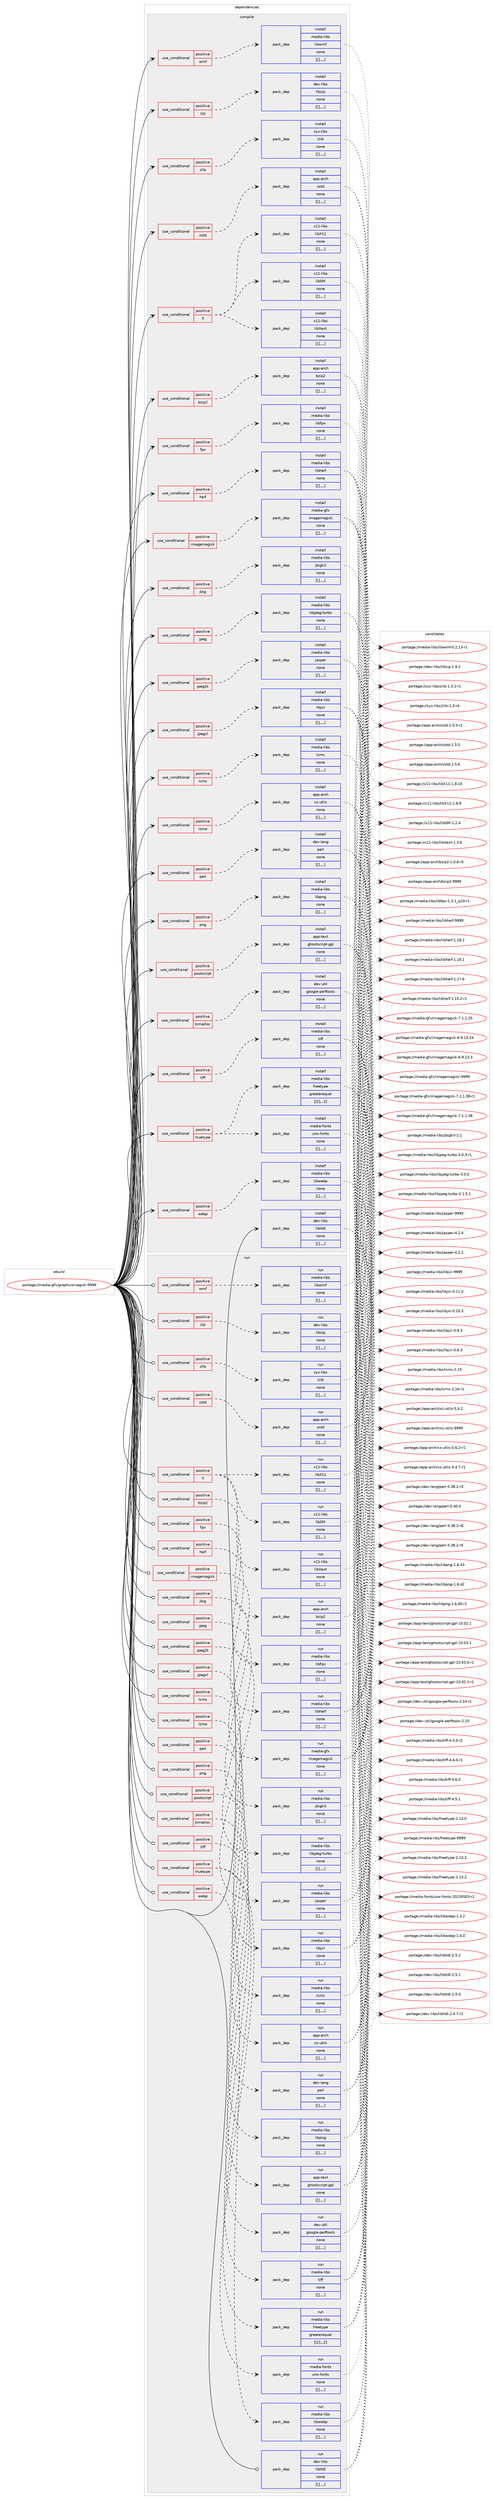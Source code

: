 digraph prolog {

# *************
# Graph options
# *************

newrank=true;
concentrate=true;
compound=true;
graph [rankdir=LR,fontname=Helvetica,fontsize=10,ranksep=1.5];#, ranksep=2.5, nodesep=0.2];
edge  [arrowhead=vee];
node  [fontname=Helvetica,fontsize=10];

# **********
# The ebuild
# **********

subgraph cluster_leftcol {
color=gray;
label=<<i>ebuild</i>>;
id [label="portage://media-gfx/graphicsmagick-9999", color=red, width=4, href="../media-gfx/graphicsmagick-9999.svg"];
}

# ****************
# The dependencies
# ****************

subgraph cluster_midcol {
color=gray;
label=<<i>dependencies</i>>;
subgraph cluster_compile {
fillcolor="#eeeeee";
style=filled;
label=<<i>compile</i>>;
subgraph cond75746 {
dependency303862 [label=<<TABLE BORDER="0" CELLBORDER="1" CELLSPACING="0" CELLPADDING="4"><TR><TD ROWSPAN="3" CELLPADDING="10">use_conditional</TD></TR><TR><TD>positive</TD></TR><TR><TD>X</TD></TR></TABLE>>, shape=none, color=red];
subgraph pack225628 {
dependency303863 [label=<<TABLE BORDER="0" CELLBORDER="1" CELLSPACING="0" CELLPADDING="4" WIDTH="220"><TR><TD ROWSPAN="6" CELLPADDING="30">pack_dep</TD></TR><TR><TD WIDTH="110">install</TD></TR><TR><TD>x11-libs</TD></TR><TR><TD>libSM</TD></TR><TR><TD>none</TD></TR><TR><TD>[[],,,,]</TD></TR></TABLE>>, shape=none, color=blue];
}
dependency303862:e -> dependency303863:w [weight=20,style="dashed",arrowhead="vee"];
subgraph pack225629 {
dependency303864 [label=<<TABLE BORDER="0" CELLBORDER="1" CELLSPACING="0" CELLPADDING="4" WIDTH="220"><TR><TD ROWSPAN="6" CELLPADDING="30">pack_dep</TD></TR><TR><TD WIDTH="110">install</TD></TR><TR><TD>x11-libs</TD></TR><TR><TD>libX11</TD></TR><TR><TD>none</TD></TR><TR><TD>[[],,,,]</TD></TR></TABLE>>, shape=none, color=blue];
}
dependency303862:e -> dependency303864:w [weight=20,style="dashed",arrowhead="vee"];
subgraph pack225630 {
dependency303865 [label=<<TABLE BORDER="0" CELLBORDER="1" CELLSPACING="0" CELLPADDING="4" WIDTH="220"><TR><TD ROWSPAN="6" CELLPADDING="30">pack_dep</TD></TR><TR><TD WIDTH="110">install</TD></TR><TR><TD>x11-libs</TD></TR><TR><TD>libXext</TD></TR><TR><TD>none</TD></TR><TR><TD>[[],,,,]</TD></TR></TABLE>>, shape=none, color=blue];
}
dependency303862:e -> dependency303865:w [weight=20,style="dashed",arrowhead="vee"];
}
id:e -> dependency303862:w [weight=20,style="solid",arrowhead="vee"];
subgraph cond75747 {
dependency303866 [label=<<TABLE BORDER="0" CELLBORDER="1" CELLSPACING="0" CELLPADDING="4"><TR><TD ROWSPAN="3" CELLPADDING="10">use_conditional</TD></TR><TR><TD>positive</TD></TR><TR><TD>bzip2</TD></TR></TABLE>>, shape=none, color=red];
subgraph pack225631 {
dependency303867 [label=<<TABLE BORDER="0" CELLBORDER="1" CELLSPACING="0" CELLPADDING="4" WIDTH="220"><TR><TD ROWSPAN="6" CELLPADDING="30">pack_dep</TD></TR><TR><TD WIDTH="110">install</TD></TR><TR><TD>app-arch</TD></TR><TR><TD>bzip2</TD></TR><TR><TD>none</TD></TR><TR><TD>[[],,,,]</TD></TR></TABLE>>, shape=none, color=blue];
}
dependency303866:e -> dependency303867:w [weight=20,style="dashed",arrowhead="vee"];
}
id:e -> dependency303866:w [weight=20,style="solid",arrowhead="vee"];
subgraph cond75748 {
dependency303868 [label=<<TABLE BORDER="0" CELLBORDER="1" CELLSPACING="0" CELLPADDING="4"><TR><TD ROWSPAN="3" CELLPADDING="10">use_conditional</TD></TR><TR><TD>positive</TD></TR><TR><TD>fpx</TD></TR></TABLE>>, shape=none, color=red];
subgraph pack225632 {
dependency303869 [label=<<TABLE BORDER="0" CELLBORDER="1" CELLSPACING="0" CELLPADDING="4" WIDTH="220"><TR><TD ROWSPAN="6" CELLPADDING="30">pack_dep</TD></TR><TR><TD WIDTH="110">install</TD></TR><TR><TD>media-libs</TD></TR><TR><TD>libfpx</TD></TR><TR><TD>none</TD></TR><TR><TD>[[],,,,]</TD></TR></TABLE>>, shape=none, color=blue];
}
dependency303868:e -> dependency303869:w [weight=20,style="dashed",arrowhead="vee"];
}
id:e -> dependency303868:w [weight=20,style="solid",arrowhead="vee"];
subgraph cond75749 {
dependency303870 [label=<<TABLE BORDER="0" CELLBORDER="1" CELLSPACING="0" CELLPADDING="4"><TR><TD ROWSPAN="3" CELLPADDING="10">use_conditional</TD></TR><TR><TD>positive</TD></TR><TR><TD>heif</TD></TR></TABLE>>, shape=none, color=red];
subgraph pack225633 {
dependency303871 [label=<<TABLE BORDER="0" CELLBORDER="1" CELLSPACING="0" CELLPADDING="4" WIDTH="220"><TR><TD ROWSPAN="6" CELLPADDING="30">pack_dep</TD></TR><TR><TD WIDTH="110">install</TD></TR><TR><TD>media-libs</TD></TR><TR><TD>libheif</TD></TR><TR><TD>none</TD></TR><TR><TD>[[],,,,]</TD></TR></TABLE>>, shape=none, color=blue];
}
dependency303870:e -> dependency303871:w [weight=20,style="dashed",arrowhead="vee"];
}
id:e -> dependency303870:w [weight=20,style="solid",arrowhead="vee"];
subgraph cond75750 {
dependency303872 [label=<<TABLE BORDER="0" CELLBORDER="1" CELLSPACING="0" CELLPADDING="4"><TR><TD ROWSPAN="3" CELLPADDING="10">use_conditional</TD></TR><TR><TD>positive</TD></TR><TR><TD>imagemagick</TD></TR></TABLE>>, shape=none, color=red];
subgraph pack225634 {
dependency303873 [label=<<TABLE BORDER="0" CELLBORDER="1" CELLSPACING="0" CELLPADDING="4" WIDTH="220"><TR><TD ROWSPAN="6" CELLPADDING="30">pack_dep</TD></TR><TR><TD WIDTH="110">install</TD></TR><TR><TD>media-gfx</TD></TR><TR><TD>imagemagick</TD></TR><TR><TD>none</TD></TR><TR><TD>[[],,,,]</TD></TR></TABLE>>, shape=none, color=blue];
}
dependency303872:e -> dependency303873:w [weight=20,style="dashed",arrowhead="vee"];
}
id:e -> dependency303872:w [weight=20,style="solid",arrowhead="vee"];
subgraph cond75751 {
dependency303874 [label=<<TABLE BORDER="0" CELLBORDER="1" CELLSPACING="0" CELLPADDING="4"><TR><TD ROWSPAN="3" CELLPADDING="10">use_conditional</TD></TR><TR><TD>positive</TD></TR><TR><TD>jbig</TD></TR></TABLE>>, shape=none, color=red];
subgraph pack225635 {
dependency303875 [label=<<TABLE BORDER="0" CELLBORDER="1" CELLSPACING="0" CELLPADDING="4" WIDTH="220"><TR><TD ROWSPAN="6" CELLPADDING="30">pack_dep</TD></TR><TR><TD WIDTH="110">install</TD></TR><TR><TD>media-libs</TD></TR><TR><TD>jbigkit</TD></TR><TR><TD>none</TD></TR><TR><TD>[[],,,,]</TD></TR></TABLE>>, shape=none, color=blue];
}
dependency303874:e -> dependency303875:w [weight=20,style="dashed",arrowhead="vee"];
}
id:e -> dependency303874:w [weight=20,style="solid",arrowhead="vee"];
subgraph cond75752 {
dependency303876 [label=<<TABLE BORDER="0" CELLBORDER="1" CELLSPACING="0" CELLPADDING="4"><TR><TD ROWSPAN="3" CELLPADDING="10">use_conditional</TD></TR><TR><TD>positive</TD></TR><TR><TD>jpeg</TD></TR></TABLE>>, shape=none, color=red];
subgraph pack225636 {
dependency303877 [label=<<TABLE BORDER="0" CELLBORDER="1" CELLSPACING="0" CELLPADDING="4" WIDTH="220"><TR><TD ROWSPAN="6" CELLPADDING="30">pack_dep</TD></TR><TR><TD WIDTH="110">install</TD></TR><TR><TD>media-libs</TD></TR><TR><TD>libjpeg-turbo</TD></TR><TR><TD>none</TD></TR><TR><TD>[[],,,,]</TD></TR></TABLE>>, shape=none, color=blue];
}
dependency303876:e -> dependency303877:w [weight=20,style="dashed",arrowhead="vee"];
}
id:e -> dependency303876:w [weight=20,style="solid",arrowhead="vee"];
subgraph cond75753 {
dependency303878 [label=<<TABLE BORDER="0" CELLBORDER="1" CELLSPACING="0" CELLPADDING="4"><TR><TD ROWSPAN="3" CELLPADDING="10">use_conditional</TD></TR><TR><TD>positive</TD></TR><TR><TD>jpeg2k</TD></TR></TABLE>>, shape=none, color=red];
subgraph pack225637 {
dependency303879 [label=<<TABLE BORDER="0" CELLBORDER="1" CELLSPACING="0" CELLPADDING="4" WIDTH="220"><TR><TD ROWSPAN="6" CELLPADDING="30">pack_dep</TD></TR><TR><TD WIDTH="110">install</TD></TR><TR><TD>media-libs</TD></TR><TR><TD>jasper</TD></TR><TR><TD>none</TD></TR><TR><TD>[[],,,,]</TD></TR></TABLE>>, shape=none, color=blue];
}
dependency303878:e -> dependency303879:w [weight=20,style="dashed",arrowhead="vee"];
}
id:e -> dependency303878:w [weight=20,style="solid",arrowhead="vee"];
subgraph cond75754 {
dependency303880 [label=<<TABLE BORDER="0" CELLBORDER="1" CELLSPACING="0" CELLPADDING="4"><TR><TD ROWSPAN="3" CELLPADDING="10">use_conditional</TD></TR><TR><TD>positive</TD></TR><TR><TD>jpegxl</TD></TR></TABLE>>, shape=none, color=red];
subgraph pack225638 {
dependency303881 [label=<<TABLE BORDER="0" CELLBORDER="1" CELLSPACING="0" CELLPADDING="4" WIDTH="220"><TR><TD ROWSPAN="6" CELLPADDING="30">pack_dep</TD></TR><TR><TD WIDTH="110">install</TD></TR><TR><TD>media-libs</TD></TR><TR><TD>libjxl</TD></TR><TR><TD>none</TD></TR><TR><TD>[[],,,,]</TD></TR></TABLE>>, shape=none, color=blue];
}
dependency303880:e -> dependency303881:w [weight=20,style="dashed",arrowhead="vee"];
}
id:e -> dependency303880:w [weight=20,style="solid",arrowhead="vee"];
subgraph cond75755 {
dependency303882 [label=<<TABLE BORDER="0" CELLBORDER="1" CELLSPACING="0" CELLPADDING="4"><TR><TD ROWSPAN="3" CELLPADDING="10">use_conditional</TD></TR><TR><TD>positive</TD></TR><TR><TD>lcms</TD></TR></TABLE>>, shape=none, color=red];
subgraph pack225639 {
dependency303883 [label=<<TABLE BORDER="0" CELLBORDER="1" CELLSPACING="0" CELLPADDING="4" WIDTH="220"><TR><TD ROWSPAN="6" CELLPADDING="30">pack_dep</TD></TR><TR><TD WIDTH="110">install</TD></TR><TR><TD>media-libs</TD></TR><TR><TD>lcms</TD></TR><TR><TD>none</TD></TR><TR><TD>[[],,,,]</TD></TR></TABLE>>, shape=none, color=blue];
}
dependency303882:e -> dependency303883:w [weight=20,style="dashed",arrowhead="vee"];
}
id:e -> dependency303882:w [weight=20,style="solid",arrowhead="vee"];
subgraph cond75756 {
dependency303884 [label=<<TABLE BORDER="0" CELLBORDER="1" CELLSPACING="0" CELLPADDING="4"><TR><TD ROWSPAN="3" CELLPADDING="10">use_conditional</TD></TR><TR><TD>positive</TD></TR><TR><TD>lzma</TD></TR></TABLE>>, shape=none, color=red];
subgraph pack225640 {
dependency303885 [label=<<TABLE BORDER="0" CELLBORDER="1" CELLSPACING="0" CELLPADDING="4" WIDTH="220"><TR><TD ROWSPAN="6" CELLPADDING="30">pack_dep</TD></TR><TR><TD WIDTH="110">install</TD></TR><TR><TD>app-arch</TD></TR><TR><TD>xz-utils</TD></TR><TR><TD>none</TD></TR><TR><TD>[[],,,,]</TD></TR></TABLE>>, shape=none, color=blue];
}
dependency303884:e -> dependency303885:w [weight=20,style="dashed",arrowhead="vee"];
}
id:e -> dependency303884:w [weight=20,style="solid",arrowhead="vee"];
subgraph cond75757 {
dependency303886 [label=<<TABLE BORDER="0" CELLBORDER="1" CELLSPACING="0" CELLPADDING="4"><TR><TD ROWSPAN="3" CELLPADDING="10">use_conditional</TD></TR><TR><TD>positive</TD></TR><TR><TD>perl</TD></TR></TABLE>>, shape=none, color=red];
subgraph pack225641 {
dependency303887 [label=<<TABLE BORDER="0" CELLBORDER="1" CELLSPACING="0" CELLPADDING="4" WIDTH="220"><TR><TD ROWSPAN="6" CELLPADDING="30">pack_dep</TD></TR><TR><TD WIDTH="110">install</TD></TR><TR><TD>dev-lang</TD></TR><TR><TD>perl</TD></TR><TR><TD>none</TD></TR><TR><TD>[[],,,,]</TD></TR></TABLE>>, shape=none, color=blue];
}
dependency303886:e -> dependency303887:w [weight=20,style="dashed",arrowhead="vee"];
}
id:e -> dependency303886:w [weight=20,style="solid",arrowhead="vee"];
subgraph cond75758 {
dependency303888 [label=<<TABLE BORDER="0" CELLBORDER="1" CELLSPACING="0" CELLPADDING="4"><TR><TD ROWSPAN="3" CELLPADDING="10">use_conditional</TD></TR><TR><TD>positive</TD></TR><TR><TD>png</TD></TR></TABLE>>, shape=none, color=red];
subgraph pack225642 {
dependency303889 [label=<<TABLE BORDER="0" CELLBORDER="1" CELLSPACING="0" CELLPADDING="4" WIDTH="220"><TR><TD ROWSPAN="6" CELLPADDING="30">pack_dep</TD></TR><TR><TD WIDTH="110">install</TD></TR><TR><TD>media-libs</TD></TR><TR><TD>libpng</TD></TR><TR><TD>none</TD></TR><TR><TD>[[],,,,]</TD></TR></TABLE>>, shape=none, color=blue];
}
dependency303888:e -> dependency303889:w [weight=20,style="dashed",arrowhead="vee"];
}
id:e -> dependency303888:w [weight=20,style="solid",arrowhead="vee"];
subgraph cond75759 {
dependency303890 [label=<<TABLE BORDER="0" CELLBORDER="1" CELLSPACING="0" CELLPADDING="4"><TR><TD ROWSPAN="3" CELLPADDING="10">use_conditional</TD></TR><TR><TD>positive</TD></TR><TR><TD>postscript</TD></TR></TABLE>>, shape=none, color=red];
subgraph pack225643 {
dependency303891 [label=<<TABLE BORDER="0" CELLBORDER="1" CELLSPACING="0" CELLPADDING="4" WIDTH="220"><TR><TD ROWSPAN="6" CELLPADDING="30">pack_dep</TD></TR><TR><TD WIDTH="110">install</TD></TR><TR><TD>app-text</TD></TR><TR><TD>ghostscript-gpl</TD></TR><TR><TD>none</TD></TR><TR><TD>[[],,,,]</TD></TR></TABLE>>, shape=none, color=blue];
}
dependency303890:e -> dependency303891:w [weight=20,style="dashed",arrowhead="vee"];
}
id:e -> dependency303890:w [weight=20,style="solid",arrowhead="vee"];
subgraph cond75760 {
dependency303892 [label=<<TABLE BORDER="0" CELLBORDER="1" CELLSPACING="0" CELLPADDING="4"><TR><TD ROWSPAN="3" CELLPADDING="10">use_conditional</TD></TR><TR><TD>positive</TD></TR><TR><TD>tcmalloc</TD></TR></TABLE>>, shape=none, color=red];
subgraph pack225644 {
dependency303893 [label=<<TABLE BORDER="0" CELLBORDER="1" CELLSPACING="0" CELLPADDING="4" WIDTH="220"><TR><TD ROWSPAN="6" CELLPADDING="30">pack_dep</TD></TR><TR><TD WIDTH="110">install</TD></TR><TR><TD>dev-util</TD></TR><TR><TD>google-perftools</TD></TR><TR><TD>none</TD></TR><TR><TD>[[],,,,]</TD></TR></TABLE>>, shape=none, color=blue];
}
dependency303892:e -> dependency303893:w [weight=20,style="dashed",arrowhead="vee"];
}
id:e -> dependency303892:w [weight=20,style="solid",arrowhead="vee"];
subgraph cond75761 {
dependency303894 [label=<<TABLE BORDER="0" CELLBORDER="1" CELLSPACING="0" CELLPADDING="4"><TR><TD ROWSPAN="3" CELLPADDING="10">use_conditional</TD></TR><TR><TD>positive</TD></TR><TR><TD>tiff</TD></TR></TABLE>>, shape=none, color=red];
subgraph pack225645 {
dependency303895 [label=<<TABLE BORDER="0" CELLBORDER="1" CELLSPACING="0" CELLPADDING="4" WIDTH="220"><TR><TD ROWSPAN="6" CELLPADDING="30">pack_dep</TD></TR><TR><TD WIDTH="110">install</TD></TR><TR><TD>media-libs</TD></TR><TR><TD>tiff</TD></TR><TR><TD>none</TD></TR><TR><TD>[[],,,,]</TD></TR></TABLE>>, shape=none, color=blue];
}
dependency303894:e -> dependency303895:w [weight=20,style="dashed",arrowhead="vee"];
}
id:e -> dependency303894:w [weight=20,style="solid",arrowhead="vee"];
subgraph cond75762 {
dependency303896 [label=<<TABLE BORDER="0" CELLBORDER="1" CELLSPACING="0" CELLPADDING="4"><TR><TD ROWSPAN="3" CELLPADDING="10">use_conditional</TD></TR><TR><TD>positive</TD></TR><TR><TD>truetype</TD></TR></TABLE>>, shape=none, color=red];
subgraph pack225646 {
dependency303897 [label=<<TABLE BORDER="0" CELLBORDER="1" CELLSPACING="0" CELLPADDING="4" WIDTH="220"><TR><TD ROWSPAN="6" CELLPADDING="30">pack_dep</TD></TR><TR><TD WIDTH="110">install</TD></TR><TR><TD>media-fonts</TD></TR><TR><TD>urw-fonts</TD></TR><TR><TD>none</TD></TR><TR><TD>[[],,,,]</TD></TR></TABLE>>, shape=none, color=blue];
}
dependency303896:e -> dependency303897:w [weight=20,style="dashed",arrowhead="vee"];
subgraph pack225647 {
dependency303898 [label=<<TABLE BORDER="0" CELLBORDER="1" CELLSPACING="0" CELLPADDING="4" WIDTH="220"><TR><TD ROWSPAN="6" CELLPADDING="30">pack_dep</TD></TR><TR><TD WIDTH="110">install</TD></TR><TR><TD>media-libs</TD></TR><TR><TD>freetype</TD></TR><TR><TD>greaterequal</TD></TR><TR><TD>[[2],,,2]</TD></TR></TABLE>>, shape=none, color=blue];
}
dependency303896:e -> dependency303898:w [weight=20,style="dashed",arrowhead="vee"];
}
id:e -> dependency303896:w [weight=20,style="solid",arrowhead="vee"];
subgraph cond75763 {
dependency303899 [label=<<TABLE BORDER="0" CELLBORDER="1" CELLSPACING="0" CELLPADDING="4"><TR><TD ROWSPAN="3" CELLPADDING="10">use_conditional</TD></TR><TR><TD>positive</TD></TR><TR><TD>webp</TD></TR></TABLE>>, shape=none, color=red];
subgraph pack225648 {
dependency303900 [label=<<TABLE BORDER="0" CELLBORDER="1" CELLSPACING="0" CELLPADDING="4" WIDTH="220"><TR><TD ROWSPAN="6" CELLPADDING="30">pack_dep</TD></TR><TR><TD WIDTH="110">install</TD></TR><TR><TD>media-libs</TD></TR><TR><TD>libwebp</TD></TR><TR><TD>none</TD></TR><TR><TD>[[],,,,]</TD></TR></TABLE>>, shape=none, color=blue];
}
dependency303899:e -> dependency303900:w [weight=20,style="dashed",arrowhead="vee"];
}
id:e -> dependency303899:w [weight=20,style="solid",arrowhead="vee"];
subgraph cond75764 {
dependency303901 [label=<<TABLE BORDER="0" CELLBORDER="1" CELLSPACING="0" CELLPADDING="4"><TR><TD ROWSPAN="3" CELLPADDING="10">use_conditional</TD></TR><TR><TD>positive</TD></TR><TR><TD>wmf</TD></TR></TABLE>>, shape=none, color=red];
subgraph pack225649 {
dependency303902 [label=<<TABLE BORDER="0" CELLBORDER="1" CELLSPACING="0" CELLPADDING="4" WIDTH="220"><TR><TD ROWSPAN="6" CELLPADDING="30">pack_dep</TD></TR><TR><TD WIDTH="110">install</TD></TR><TR><TD>media-libs</TD></TR><TR><TD>libwmf</TD></TR><TR><TD>none</TD></TR><TR><TD>[[],,,,]</TD></TR></TABLE>>, shape=none, color=blue];
}
dependency303901:e -> dependency303902:w [weight=20,style="dashed",arrowhead="vee"];
}
id:e -> dependency303901:w [weight=20,style="solid",arrowhead="vee"];
subgraph cond75765 {
dependency303903 [label=<<TABLE BORDER="0" CELLBORDER="1" CELLSPACING="0" CELLPADDING="4"><TR><TD ROWSPAN="3" CELLPADDING="10">use_conditional</TD></TR><TR><TD>positive</TD></TR><TR><TD>zip</TD></TR></TABLE>>, shape=none, color=red];
subgraph pack225650 {
dependency303904 [label=<<TABLE BORDER="0" CELLBORDER="1" CELLSPACING="0" CELLPADDING="4" WIDTH="220"><TR><TD ROWSPAN="6" CELLPADDING="30">pack_dep</TD></TR><TR><TD WIDTH="110">install</TD></TR><TR><TD>dev-libs</TD></TR><TR><TD>libzip</TD></TR><TR><TD>none</TD></TR><TR><TD>[[],,,,]</TD></TR></TABLE>>, shape=none, color=blue];
}
dependency303903:e -> dependency303904:w [weight=20,style="dashed",arrowhead="vee"];
}
id:e -> dependency303903:w [weight=20,style="solid",arrowhead="vee"];
subgraph cond75766 {
dependency303905 [label=<<TABLE BORDER="0" CELLBORDER="1" CELLSPACING="0" CELLPADDING="4"><TR><TD ROWSPAN="3" CELLPADDING="10">use_conditional</TD></TR><TR><TD>positive</TD></TR><TR><TD>zlib</TD></TR></TABLE>>, shape=none, color=red];
subgraph pack225651 {
dependency303906 [label=<<TABLE BORDER="0" CELLBORDER="1" CELLSPACING="0" CELLPADDING="4" WIDTH="220"><TR><TD ROWSPAN="6" CELLPADDING="30">pack_dep</TD></TR><TR><TD WIDTH="110">install</TD></TR><TR><TD>sys-libs</TD></TR><TR><TD>zlib</TD></TR><TR><TD>none</TD></TR><TR><TD>[[],,,,]</TD></TR></TABLE>>, shape=none, color=blue];
}
dependency303905:e -> dependency303906:w [weight=20,style="dashed",arrowhead="vee"];
}
id:e -> dependency303905:w [weight=20,style="solid",arrowhead="vee"];
subgraph cond75767 {
dependency303907 [label=<<TABLE BORDER="0" CELLBORDER="1" CELLSPACING="0" CELLPADDING="4"><TR><TD ROWSPAN="3" CELLPADDING="10">use_conditional</TD></TR><TR><TD>positive</TD></TR><TR><TD>zstd</TD></TR></TABLE>>, shape=none, color=red];
subgraph pack225652 {
dependency303908 [label=<<TABLE BORDER="0" CELLBORDER="1" CELLSPACING="0" CELLPADDING="4" WIDTH="220"><TR><TD ROWSPAN="6" CELLPADDING="30">pack_dep</TD></TR><TR><TD WIDTH="110">install</TD></TR><TR><TD>app-arch</TD></TR><TR><TD>zstd</TD></TR><TR><TD>none</TD></TR><TR><TD>[[],,,,]</TD></TR></TABLE>>, shape=none, color=blue];
}
dependency303907:e -> dependency303908:w [weight=20,style="dashed",arrowhead="vee"];
}
id:e -> dependency303907:w [weight=20,style="solid",arrowhead="vee"];
subgraph pack225653 {
dependency303909 [label=<<TABLE BORDER="0" CELLBORDER="1" CELLSPACING="0" CELLPADDING="4" WIDTH="220"><TR><TD ROWSPAN="6" CELLPADDING="30">pack_dep</TD></TR><TR><TD WIDTH="110">install</TD></TR><TR><TD>dev-libs</TD></TR><TR><TD>libltdl</TD></TR><TR><TD>none</TD></TR><TR><TD>[[],,,,]</TD></TR></TABLE>>, shape=none, color=blue];
}
id:e -> dependency303909:w [weight=20,style="solid",arrowhead="vee"];
}
subgraph cluster_compileandrun {
fillcolor="#eeeeee";
style=filled;
label=<<i>compile and run</i>>;
}
subgraph cluster_run {
fillcolor="#eeeeee";
style=filled;
label=<<i>run</i>>;
subgraph cond75768 {
dependency303910 [label=<<TABLE BORDER="0" CELLBORDER="1" CELLSPACING="0" CELLPADDING="4"><TR><TD ROWSPAN="3" CELLPADDING="10">use_conditional</TD></TR><TR><TD>positive</TD></TR><TR><TD>X</TD></TR></TABLE>>, shape=none, color=red];
subgraph pack225654 {
dependency303911 [label=<<TABLE BORDER="0" CELLBORDER="1" CELLSPACING="0" CELLPADDING="4" WIDTH="220"><TR><TD ROWSPAN="6" CELLPADDING="30">pack_dep</TD></TR><TR><TD WIDTH="110">run</TD></TR><TR><TD>x11-libs</TD></TR><TR><TD>libSM</TD></TR><TR><TD>none</TD></TR><TR><TD>[[],,,,]</TD></TR></TABLE>>, shape=none, color=blue];
}
dependency303910:e -> dependency303911:w [weight=20,style="dashed",arrowhead="vee"];
subgraph pack225655 {
dependency303912 [label=<<TABLE BORDER="0" CELLBORDER="1" CELLSPACING="0" CELLPADDING="4" WIDTH="220"><TR><TD ROWSPAN="6" CELLPADDING="30">pack_dep</TD></TR><TR><TD WIDTH="110">run</TD></TR><TR><TD>x11-libs</TD></TR><TR><TD>libX11</TD></TR><TR><TD>none</TD></TR><TR><TD>[[],,,,]</TD></TR></TABLE>>, shape=none, color=blue];
}
dependency303910:e -> dependency303912:w [weight=20,style="dashed",arrowhead="vee"];
subgraph pack225656 {
dependency303913 [label=<<TABLE BORDER="0" CELLBORDER="1" CELLSPACING="0" CELLPADDING="4" WIDTH="220"><TR><TD ROWSPAN="6" CELLPADDING="30">pack_dep</TD></TR><TR><TD WIDTH="110">run</TD></TR><TR><TD>x11-libs</TD></TR><TR><TD>libXext</TD></TR><TR><TD>none</TD></TR><TR><TD>[[],,,,]</TD></TR></TABLE>>, shape=none, color=blue];
}
dependency303910:e -> dependency303913:w [weight=20,style="dashed",arrowhead="vee"];
}
id:e -> dependency303910:w [weight=20,style="solid",arrowhead="odot"];
subgraph cond75769 {
dependency303914 [label=<<TABLE BORDER="0" CELLBORDER="1" CELLSPACING="0" CELLPADDING="4"><TR><TD ROWSPAN="3" CELLPADDING="10">use_conditional</TD></TR><TR><TD>positive</TD></TR><TR><TD>bzip2</TD></TR></TABLE>>, shape=none, color=red];
subgraph pack225657 {
dependency303915 [label=<<TABLE BORDER="0" CELLBORDER="1" CELLSPACING="0" CELLPADDING="4" WIDTH="220"><TR><TD ROWSPAN="6" CELLPADDING="30">pack_dep</TD></TR><TR><TD WIDTH="110">run</TD></TR><TR><TD>app-arch</TD></TR><TR><TD>bzip2</TD></TR><TR><TD>none</TD></TR><TR><TD>[[],,,,]</TD></TR></TABLE>>, shape=none, color=blue];
}
dependency303914:e -> dependency303915:w [weight=20,style="dashed",arrowhead="vee"];
}
id:e -> dependency303914:w [weight=20,style="solid",arrowhead="odot"];
subgraph cond75770 {
dependency303916 [label=<<TABLE BORDER="0" CELLBORDER="1" CELLSPACING="0" CELLPADDING="4"><TR><TD ROWSPAN="3" CELLPADDING="10">use_conditional</TD></TR><TR><TD>positive</TD></TR><TR><TD>fpx</TD></TR></TABLE>>, shape=none, color=red];
subgraph pack225658 {
dependency303917 [label=<<TABLE BORDER="0" CELLBORDER="1" CELLSPACING="0" CELLPADDING="4" WIDTH="220"><TR><TD ROWSPAN="6" CELLPADDING="30">pack_dep</TD></TR><TR><TD WIDTH="110">run</TD></TR><TR><TD>media-libs</TD></TR><TR><TD>libfpx</TD></TR><TR><TD>none</TD></TR><TR><TD>[[],,,,]</TD></TR></TABLE>>, shape=none, color=blue];
}
dependency303916:e -> dependency303917:w [weight=20,style="dashed",arrowhead="vee"];
}
id:e -> dependency303916:w [weight=20,style="solid",arrowhead="odot"];
subgraph cond75771 {
dependency303918 [label=<<TABLE BORDER="0" CELLBORDER="1" CELLSPACING="0" CELLPADDING="4"><TR><TD ROWSPAN="3" CELLPADDING="10">use_conditional</TD></TR><TR><TD>positive</TD></TR><TR><TD>heif</TD></TR></TABLE>>, shape=none, color=red];
subgraph pack225659 {
dependency303919 [label=<<TABLE BORDER="0" CELLBORDER="1" CELLSPACING="0" CELLPADDING="4" WIDTH="220"><TR><TD ROWSPAN="6" CELLPADDING="30">pack_dep</TD></TR><TR><TD WIDTH="110">run</TD></TR><TR><TD>media-libs</TD></TR><TR><TD>libheif</TD></TR><TR><TD>none</TD></TR><TR><TD>[[],,,,]</TD></TR></TABLE>>, shape=none, color=blue];
}
dependency303918:e -> dependency303919:w [weight=20,style="dashed",arrowhead="vee"];
}
id:e -> dependency303918:w [weight=20,style="solid",arrowhead="odot"];
subgraph cond75772 {
dependency303920 [label=<<TABLE BORDER="0" CELLBORDER="1" CELLSPACING="0" CELLPADDING="4"><TR><TD ROWSPAN="3" CELLPADDING="10">use_conditional</TD></TR><TR><TD>positive</TD></TR><TR><TD>imagemagick</TD></TR></TABLE>>, shape=none, color=red];
subgraph pack225660 {
dependency303921 [label=<<TABLE BORDER="0" CELLBORDER="1" CELLSPACING="0" CELLPADDING="4" WIDTH="220"><TR><TD ROWSPAN="6" CELLPADDING="30">pack_dep</TD></TR><TR><TD WIDTH="110">run</TD></TR><TR><TD>media-gfx</TD></TR><TR><TD>imagemagick</TD></TR><TR><TD>none</TD></TR><TR><TD>[[],,,,]</TD></TR></TABLE>>, shape=none, color=blue];
}
dependency303920:e -> dependency303921:w [weight=20,style="dashed",arrowhead="vee"];
}
id:e -> dependency303920:w [weight=20,style="solid",arrowhead="odot"];
subgraph cond75773 {
dependency303922 [label=<<TABLE BORDER="0" CELLBORDER="1" CELLSPACING="0" CELLPADDING="4"><TR><TD ROWSPAN="3" CELLPADDING="10">use_conditional</TD></TR><TR><TD>positive</TD></TR><TR><TD>jbig</TD></TR></TABLE>>, shape=none, color=red];
subgraph pack225661 {
dependency303923 [label=<<TABLE BORDER="0" CELLBORDER="1" CELLSPACING="0" CELLPADDING="4" WIDTH="220"><TR><TD ROWSPAN="6" CELLPADDING="30">pack_dep</TD></TR><TR><TD WIDTH="110">run</TD></TR><TR><TD>media-libs</TD></TR><TR><TD>jbigkit</TD></TR><TR><TD>none</TD></TR><TR><TD>[[],,,,]</TD></TR></TABLE>>, shape=none, color=blue];
}
dependency303922:e -> dependency303923:w [weight=20,style="dashed",arrowhead="vee"];
}
id:e -> dependency303922:w [weight=20,style="solid",arrowhead="odot"];
subgraph cond75774 {
dependency303924 [label=<<TABLE BORDER="0" CELLBORDER="1" CELLSPACING="0" CELLPADDING="4"><TR><TD ROWSPAN="3" CELLPADDING="10">use_conditional</TD></TR><TR><TD>positive</TD></TR><TR><TD>jpeg</TD></TR></TABLE>>, shape=none, color=red];
subgraph pack225662 {
dependency303925 [label=<<TABLE BORDER="0" CELLBORDER="1" CELLSPACING="0" CELLPADDING="4" WIDTH="220"><TR><TD ROWSPAN="6" CELLPADDING="30">pack_dep</TD></TR><TR><TD WIDTH="110">run</TD></TR><TR><TD>media-libs</TD></TR><TR><TD>libjpeg-turbo</TD></TR><TR><TD>none</TD></TR><TR><TD>[[],,,,]</TD></TR></TABLE>>, shape=none, color=blue];
}
dependency303924:e -> dependency303925:w [weight=20,style="dashed",arrowhead="vee"];
}
id:e -> dependency303924:w [weight=20,style="solid",arrowhead="odot"];
subgraph cond75775 {
dependency303926 [label=<<TABLE BORDER="0" CELLBORDER="1" CELLSPACING="0" CELLPADDING="4"><TR><TD ROWSPAN="3" CELLPADDING="10">use_conditional</TD></TR><TR><TD>positive</TD></TR><TR><TD>jpeg2k</TD></TR></TABLE>>, shape=none, color=red];
subgraph pack225663 {
dependency303927 [label=<<TABLE BORDER="0" CELLBORDER="1" CELLSPACING="0" CELLPADDING="4" WIDTH="220"><TR><TD ROWSPAN="6" CELLPADDING="30">pack_dep</TD></TR><TR><TD WIDTH="110">run</TD></TR><TR><TD>media-libs</TD></TR><TR><TD>jasper</TD></TR><TR><TD>none</TD></TR><TR><TD>[[],,,,]</TD></TR></TABLE>>, shape=none, color=blue];
}
dependency303926:e -> dependency303927:w [weight=20,style="dashed",arrowhead="vee"];
}
id:e -> dependency303926:w [weight=20,style="solid",arrowhead="odot"];
subgraph cond75776 {
dependency303928 [label=<<TABLE BORDER="0" CELLBORDER="1" CELLSPACING="0" CELLPADDING="4"><TR><TD ROWSPAN="3" CELLPADDING="10">use_conditional</TD></TR><TR><TD>positive</TD></TR><TR><TD>jpegxl</TD></TR></TABLE>>, shape=none, color=red];
subgraph pack225664 {
dependency303929 [label=<<TABLE BORDER="0" CELLBORDER="1" CELLSPACING="0" CELLPADDING="4" WIDTH="220"><TR><TD ROWSPAN="6" CELLPADDING="30">pack_dep</TD></TR><TR><TD WIDTH="110">run</TD></TR><TR><TD>media-libs</TD></TR><TR><TD>libjxl</TD></TR><TR><TD>none</TD></TR><TR><TD>[[],,,,]</TD></TR></TABLE>>, shape=none, color=blue];
}
dependency303928:e -> dependency303929:w [weight=20,style="dashed",arrowhead="vee"];
}
id:e -> dependency303928:w [weight=20,style="solid",arrowhead="odot"];
subgraph cond75777 {
dependency303930 [label=<<TABLE BORDER="0" CELLBORDER="1" CELLSPACING="0" CELLPADDING="4"><TR><TD ROWSPAN="3" CELLPADDING="10">use_conditional</TD></TR><TR><TD>positive</TD></TR><TR><TD>lcms</TD></TR></TABLE>>, shape=none, color=red];
subgraph pack225665 {
dependency303931 [label=<<TABLE BORDER="0" CELLBORDER="1" CELLSPACING="0" CELLPADDING="4" WIDTH="220"><TR><TD ROWSPAN="6" CELLPADDING="30">pack_dep</TD></TR><TR><TD WIDTH="110">run</TD></TR><TR><TD>media-libs</TD></TR><TR><TD>lcms</TD></TR><TR><TD>none</TD></TR><TR><TD>[[],,,,]</TD></TR></TABLE>>, shape=none, color=blue];
}
dependency303930:e -> dependency303931:w [weight=20,style="dashed",arrowhead="vee"];
}
id:e -> dependency303930:w [weight=20,style="solid",arrowhead="odot"];
subgraph cond75778 {
dependency303932 [label=<<TABLE BORDER="0" CELLBORDER="1" CELLSPACING="0" CELLPADDING="4"><TR><TD ROWSPAN="3" CELLPADDING="10">use_conditional</TD></TR><TR><TD>positive</TD></TR><TR><TD>lzma</TD></TR></TABLE>>, shape=none, color=red];
subgraph pack225666 {
dependency303933 [label=<<TABLE BORDER="0" CELLBORDER="1" CELLSPACING="0" CELLPADDING="4" WIDTH="220"><TR><TD ROWSPAN="6" CELLPADDING="30">pack_dep</TD></TR><TR><TD WIDTH="110">run</TD></TR><TR><TD>app-arch</TD></TR><TR><TD>xz-utils</TD></TR><TR><TD>none</TD></TR><TR><TD>[[],,,,]</TD></TR></TABLE>>, shape=none, color=blue];
}
dependency303932:e -> dependency303933:w [weight=20,style="dashed",arrowhead="vee"];
}
id:e -> dependency303932:w [weight=20,style="solid",arrowhead="odot"];
subgraph cond75779 {
dependency303934 [label=<<TABLE BORDER="0" CELLBORDER="1" CELLSPACING="0" CELLPADDING="4"><TR><TD ROWSPAN="3" CELLPADDING="10">use_conditional</TD></TR><TR><TD>positive</TD></TR><TR><TD>perl</TD></TR></TABLE>>, shape=none, color=red];
subgraph pack225667 {
dependency303935 [label=<<TABLE BORDER="0" CELLBORDER="1" CELLSPACING="0" CELLPADDING="4" WIDTH="220"><TR><TD ROWSPAN="6" CELLPADDING="30">pack_dep</TD></TR><TR><TD WIDTH="110">run</TD></TR><TR><TD>dev-lang</TD></TR><TR><TD>perl</TD></TR><TR><TD>none</TD></TR><TR><TD>[[],,,,]</TD></TR></TABLE>>, shape=none, color=blue];
}
dependency303934:e -> dependency303935:w [weight=20,style="dashed",arrowhead="vee"];
}
id:e -> dependency303934:w [weight=20,style="solid",arrowhead="odot"];
subgraph cond75780 {
dependency303936 [label=<<TABLE BORDER="0" CELLBORDER="1" CELLSPACING="0" CELLPADDING="4"><TR><TD ROWSPAN="3" CELLPADDING="10">use_conditional</TD></TR><TR><TD>positive</TD></TR><TR><TD>png</TD></TR></TABLE>>, shape=none, color=red];
subgraph pack225668 {
dependency303937 [label=<<TABLE BORDER="0" CELLBORDER="1" CELLSPACING="0" CELLPADDING="4" WIDTH="220"><TR><TD ROWSPAN="6" CELLPADDING="30">pack_dep</TD></TR><TR><TD WIDTH="110">run</TD></TR><TR><TD>media-libs</TD></TR><TR><TD>libpng</TD></TR><TR><TD>none</TD></TR><TR><TD>[[],,,,]</TD></TR></TABLE>>, shape=none, color=blue];
}
dependency303936:e -> dependency303937:w [weight=20,style="dashed",arrowhead="vee"];
}
id:e -> dependency303936:w [weight=20,style="solid",arrowhead="odot"];
subgraph cond75781 {
dependency303938 [label=<<TABLE BORDER="0" CELLBORDER="1" CELLSPACING="0" CELLPADDING="4"><TR><TD ROWSPAN="3" CELLPADDING="10">use_conditional</TD></TR><TR><TD>positive</TD></TR><TR><TD>postscript</TD></TR></TABLE>>, shape=none, color=red];
subgraph pack225669 {
dependency303939 [label=<<TABLE BORDER="0" CELLBORDER="1" CELLSPACING="0" CELLPADDING="4" WIDTH="220"><TR><TD ROWSPAN="6" CELLPADDING="30">pack_dep</TD></TR><TR><TD WIDTH="110">run</TD></TR><TR><TD>app-text</TD></TR><TR><TD>ghostscript-gpl</TD></TR><TR><TD>none</TD></TR><TR><TD>[[],,,,]</TD></TR></TABLE>>, shape=none, color=blue];
}
dependency303938:e -> dependency303939:w [weight=20,style="dashed",arrowhead="vee"];
}
id:e -> dependency303938:w [weight=20,style="solid",arrowhead="odot"];
subgraph cond75782 {
dependency303940 [label=<<TABLE BORDER="0" CELLBORDER="1" CELLSPACING="0" CELLPADDING="4"><TR><TD ROWSPAN="3" CELLPADDING="10">use_conditional</TD></TR><TR><TD>positive</TD></TR><TR><TD>tcmalloc</TD></TR></TABLE>>, shape=none, color=red];
subgraph pack225670 {
dependency303941 [label=<<TABLE BORDER="0" CELLBORDER="1" CELLSPACING="0" CELLPADDING="4" WIDTH="220"><TR><TD ROWSPAN="6" CELLPADDING="30">pack_dep</TD></TR><TR><TD WIDTH="110">run</TD></TR><TR><TD>dev-util</TD></TR><TR><TD>google-perftools</TD></TR><TR><TD>none</TD></TR><TR><TD>[[],,,,]</TD></TR></TABLE>>, shape=none, color=blue];
}
dependency303940:e -> dependency303941:w [weight=20,style="dashed",arrowhead="vee"];
}
id:e -> dependency303940:w [weight=20,style="solid",arrowhead="odot"];
subgraph cond75783 {
dependency303942 [label=<<TABLE BORDER="0" CELLBORDER="1" CELLSPACING="0" CELLPADDING="4"><TR><TD ROWSPAN="3" CELLPADDING="10">use_conditional</TD></TR><TR><TD>positive</TD></TR><TR><TD>tiff</TD></TR></TABLE>>, shape=none, color=red];
subgraph pack225671 {
dependency303943 [label=<<TABLE BORDER="0" CELLBORDER="1" CELLSPACING="0" CELLPADDING="4" WIDTH="220"><TR><TD ROWSPAN="6" CELLPADDING="30">pack_dep</TD></TR><TR><TD WIDTH="110">run</TD></TR><TR><TD>media-libs</TD></TR><TR><TD>tiff</TD></TR><TR><TD>none</TD></TR><TR><TD>[[],,,,]</TD></TR></TABLE>>, shape=none, color=blue];
}
dependency303942:e -> dependency303943:w [weight=20,style="dashed",arrowhead="vee"];
}
id:e -> dependency303942:w [weight=20,style="solid",arrowhead="odot"];
subgraph cond75784 {
dependency303944 [label=<<TABLE BORDER="0" CELLBORDER="1" CELLSPACING="0" CELLPADDING="4"><TR><TD ROWSPAN="3" CELLPADDING="10">use_conditional</TD></TR><TR><TD>positive</TD></TR><TR><TD>truetype</TD></TR></TABLE>>, shape=none, color=red];
subgraph pack225672 {
dependency303945 [label=<<TABLE BORDER="0" CELLBORDER="1" CELLSPACING="0" CELLPADDING="4" WIDTH="220"><TR><TD ROWSPAN="6" CELLPADDING="30">pack_dep</TD></TR><TR><TD WIDTH="110">run</TD></TR><TR><TD>media-fonts</TD></TR><TR><TD>urw-fonts</TD></TR><TR><TD>none</TD></TR><TR><TD>[[],,,,]</TD></TR></TABLE>>, shape=none, color=blue];
}
dependency303944:e -> dependency303945:w [weight=20,style="dashed",arrowhead="vee"];
subgraph pack225673 {
dependency303946 [label=<<TABLE BORDER="0" CELLBORDER="1" CELLSPACING="0" CELLPADDING="4" WIDTH="220"><TR><TD ROWSPAN="6" CELLPADDING="30">pack_dep</TD></TR><TR><TD WIDTH="110">run</TD></TR><TR><TD>media-libs</TD></TR><TR><TD>freetype</TD></TR><TR><TD>greaterequal</TD></TR><TR><TD>[[2],,,2]</TD></TR></TABLE>>, shape=none, color=blue];
}
dependency303944:e -> dependency303946:w [weight=20,style="dashed",arrowhead="vee"];
}
id:e -> dependency303944:w [weight=20,style="solid",arrowhead="odot"];
subgraph cond75785 {
dependency303947 [label=<<TABLE BORDER="0" CELLBORDER="1" CELLSPACING="0" CELLPADDING="4"><TR><TD ROWSPAN="3" CELLPADDING="10">use_conditional</TD></TR><TR><TD>positive</TD></TR><TR><TD>webp</TD></TR></TABLE>>, shape=none, color=red];
subgraph pack225674 {
dependency303948 [label=<<TABLE BORDER="0" CELLBORDER="1" CELLSPACING="0" CELLPADDING="4" WIDTH="220"><TR><TD ROWSPAN="6" CELLPADDING="30">pack_dep</TD></TR><TR><TD WIDTH="110">run</TD></TR><TR><TD>media-libs</TD></TR><TR><TD>libwebp</TD></TR><TR><TD>none</TD></TR><TR><TD>[[],,,,]</TD></TR></TABLE>>, shape=none, color=blue];
}
dependency303947:e -> dependency303948:w [weight=20,style="dashed",arrowhead="vee"];
}
id:e -> dependency303947:w [weight=20,style="solid",arrowhead="odot"];
subgraph cond75786 {
dependency303949 [label=<<TABLE BORDER="0" CELLBORDER="1" CELLSPACING="0" CELLPADDING="4"><TR><TD ROWSPAN="3" CELLPADDING="10">use_conditional</TD></TR><TR><TD>positive</TD></TR><TR><TD>wmf</TD></TR></TABLE>>, shape=none, color=red];
subgraph pack225675 {
dependency303950 [label=<<TABLE BORDER="0" CELLBORDER="1" CELLSPACING="0" CELLPADDING="4" WIDTH="220"><TR><TD ROWSPAN="6" CELLPADDING="30">pack_dep</TD></TR><TR><TD WIDTH="110">run</TD></TR><TR><TD>media-libs</TD></TR><TR><TD>libwmf</TD></TR><TR><TD>none</TD></TR><TR><TD>[[],,,,]</TD></TR></TABLE>>, shape=none, color=blue];
}
dependency303949:e -> dependency303950:w [weight=20,style="dashed",arrowhead="vee"];
}
id:e -> dependency303949:w [weight=20,style="solid",arrowhead="odot"];
subgraph cond75787 {
dependency303951 [label=<<TABLE BORDER="0" CELLBORDER="1" CELLSPACING="0" CELLPADDING="4"><TR><TD ROWSPAN="3" CELLPADDING="10">use_conditional</TD></TR><TR><TD>positive</TD></TR><TR><TD>zip</TD></TR></TABLE>>, shape=none, color=red];
subgraph pack225676 {
dependency303952 [label=<<TABLE BORDER="0" CELLBORDER="1" CELLSPACING="0" CELLPADDING="4" WIDTH="220"><TR><TD ROWSPAN="6" CELLPADDING="30">pack_dep</TD></TR><TR><TD WIDTH="110">run</TD></TR><TR><TD>dev-libs</TD></TR><TR><TD>libzip</TD></TR><TR><TD>none</TD></TR><TR><TD>[[],,,,]</TD></TR></TABLE>>, shape=none, color=blue];
}
dependency303951:e -> dependency303952:w [weight=20,style="dashed",arrowhead="vee"];
}
id:e -> dependency303951:w [weight=20,style="solid",arrowhead="odot"];
subgraph cond75788 {
dependency303953 [label=<<TABLE BORDER="0" CELLBORDER="1" CELLSPACING="0" CELLPADDING="4"><TR><TD ROWSPAN="3" CELLPADDING="10">use_conditional</TD></TR><TR><TD>positive</TD></TR><TR><TD>zlib</TD></TR></TABLE>>, shape=none, color=red];
subgraph pack225677 {
dependency303954 [label=<<TABLE BORDER="0" CELLBORDER="1" CELLSPACING="0" CELLPADDING="4" WIDTH="220"><TR><TD ROWSPAN="6" CELLPADDING="30">pack_dep</TD></TR><TR><TD WIDTH="110">run</TD></TR><TR><TD>sys-libs</TD></TR><TR><TD>zlib</TD></TR><TR><TD>none</TD></TR><TR><TD>[[],,,,]</TD></TR></TABLE>>, shape=none, color=blue];
}
dependency303953:e -> dependency303954:w [weight=20,style="dashed",arrowhead="vee"];
}
id:e -> dependency303953:w [weight=20,style="solid",arrowhead="odot"];
subgraph cond75789 {
dependency303955 [label=<<TABLE BORDER="0" CELLBORDER="1" CELLSPACING="0" CELLPADDING="4"><TR><TD ROWSPAN="3" CELLPADDING="10">use_conditional</TD></TR><TR><TD>positive</TD></TR><TR><TD>zstd</TD></TR></TABLE>>, shape=none, color=red];
subgraph pack225678 {
dependency303956 [label=<<TABLE BORDER="0" CELLBORDER="1" CELLSPACING="0" CELLPADDING="4" WIDTH="220"><TR><TD ROWSPAN="6" CELLPADDING="30">pack_dep</TD></TR><TR><TD WIDTH="110">run</TD></TR><TR><TD>app-arch</TD></TR><TR><TD>zstd</TD></TR><TR><TD>none</TD></TR><TR><TD>[[],,,,]</TD></TR></TABLE>>, shape=none, color=blue];
}
dependency303955:e -> dependency303956:w [weight=20,style="dashed",arrowhead="vee"];
}
id:e -> dependency303955:w [weight=20,style="solid",arrowhead="odot"];
subgraph pack225679 {
dependency303957 [label=<<TABLE BORDER="0" CELLBORDER="1" CELLSPACING="0" CELLPADDING="4" WIDTH="220"><TR><TD ROWSPAN="6" CELLPADDING="30">pack_dep</TD></TR><TR><TD WIDTH="110">run</TD></TR><TR><TD>dev-libs</TD></TR><TR><TD>libltdl</TD></TR><TR><TD>none</TD></TR><TR><TD>[[],,,,]</TD></TR></TABLE>>, shape=none, color=blue];
}
id:e -> dependency303957:w [weight=20,style="solid",arrowhead="odot"];
}
}

# **************
# The candidates
# **************

subgraph cluster_choices {
rank=same;
color=gray;
label=<<i>candidates</i>>;

subgraph choice225628 {
color=black;
nodesep=1;
choice1204949451081059811547108105988377454946504652 [label="portage://x11-libs/libSM-1.2.4", color=red, width=4,href="../x11-libs/libSM-1.2.4.svg"];
dependency303863:e -> choice1204949451081059811547108105988377454946504652:w [style=dotted,weight="100"];
}
subgraph choice225629 {
color=black;
nodesep=1;
choice12049494510810598115471081059888494945494656464948 [label="portage://x11-libs/libX11-1.8.10", color=red, width=4,href="../x11-libs/libX11-1.8.10.svg"];
choice120494945108105981154710810598884949454946564657 [label="portage://x11-libs/libX11-1.8.9", color=red, width=4,href="../x11-libs/libX11-1.8.9.svg"];
dependency303864:e -> choice12049494510810598115471081059888494945494656464948:w [style=dotted,weight="100"];
dependency303864:e -> choice120494945108105981154710810598884949454946564657:w [style=dotted,weight="100"];
}
subgraph choice225630 {
color=black;
nodesep=1;
choice12049494510810598115471081059888101120116454946514654 [label="portage://x11-libs/libXext-1.3.6", color=red, width=4,href="../x11-libs/libXext-1.3.6.svg"];
dependency303865:e -> choice12049494510810598115471081059888101120116454946514654:w [style=dotted,weight="100"];
}
subgraph choice225631 {
color=black;
nodesep=1;
choice971121124597114991044798122105112504557575757 [label="portage://app-arch/bzip2-9999", color=red, width=4,href="../app-arch/bzip2-9999.svg"];
choice971121124597114991044798122105112504549464846564511453 [label="portage://app-arch/bzip2-1.0.8-r5", color=red, width=4,href="../app-arch/bzip2-1.0.8-r5.svg"];
dependency303867:e -> choice971121124597114991044798122105112504557575757:w [style=dotted,weight="100"];
dependency303867:e -> choice971121124597114991044798122105112504549464846564511453:w [style=dotted,weight="100"];
}
subgraph choice225632 {
color=black;
nodesep=1;
choice10910110010597451081059811547108105981021121204549465146499511249484511449 [label="portage://media-libs/libfpx-1.3.1_p10-r1", color=red, width=4,href="../media-libs/libfpx-1.3.1_p10-r1.svg"];
dependency303869:e -> choice10910110010597451081059811547108105981021121204549465146499511249484511449:w [style=dotted,weight="100"];
}
subgraph choice225633 {
color=black;
nodesep=1;
choice10910110010597451081059811547108105981041011051024557575757 [label="portage://media-libs/libheif-9999", color=red, width=4,href="../media-libs/libheif-9999.svg"];
choice109101100105974510810598115471081059810410110510245494649564650 [label="portage://media-libs/libheif-1.18.2", color=red, width=4,href="../media-libs/libheif-1.18.2.svg"];
choice109101100105974510810598115471081059810410110510245494649564649 [label="portage://media-libs/libheif-1.18.1", color=red, width=4,href="../media-libs/libheif-1.18.1.svg"];
choice109101100105974510810598115471081059810410110510245494649554654 [label="portage://media-libs/libheif-1.17.6", color=red, width=4,href="../media-libs/libheif-1.17.6.svg"];
choice1091011001059745108105981154710810598104101105102454946495346504511449 [label="portage://media-libs/libheif-1.15.2-r1", color=red, width=4,href="../media-libs/libheif-1.15.2-r1.svg"];
dependency303871:e -> choice10910110010597451081059811547108105981041011051024557575757:w [style=dotted,weight="100"];
dependency303871:e -> choice109101100105974510810598115471081059810410110510245494649564650:w [style=dotted,weight="100"];
dependency303871:e -> choice109101100105974510810598115471081059810410110510245494649564649:w [style=dotted,weight="100"];
dependency303871:e -> choice109101100105974510810598115471081059810410110510245494649554654:w [style=dotted,weight="100"];
dependency303871:e -> choice1091011001059745108105981154710810598104101105102454946495346504511449:w [style=dotted,weight="100"];
}
subgraph choice225634 {
color=black;
nodesep=1;
choice1091011001059745103102120471051099710310110997103105991074557575757 [label="portage://media-gfx/imagemagick-9999", color=red, width=4,href="../media-gfx/imagemagick-9999.svg"];
choice1091011001059745103102120471051099710310110997103105991074555464946494651564511449 [label="portage://media-gfx/imagemagick-7.1.1.38-r1", color=red, width=4,href="../media-gfx/imagemagick-7.1.1.38-r1.svg"];
choice109101100105974510310212047105109971031011099710310599107455546494649465156 [label="portage://media-gfx/imagemagick-7.1.1.38", color=red, width=4,href="../media-gfx/imagemagick-7.1.1.38.svg"];
choice109101100105974510310212047105109971031011099710310599107455546494649465053 [label="portage://media-gfx/imagemagick-7.1.1.25", color=red, width=4,href="../media-gfx/imagemagick-7.1.1.25.svg"];
choice10910110010597451031021204710510997103101109971031059910745544657464951464954 [label="portage://media-gfx/imagemagick-6.9.13.16", color=red, width=4,href="../media-gfx/imagemagick-6.9.13.16.svg"];
choice109101100105974510310212047105109971031011099710310599107455446574649514651 [label="portage://media-gfx/imagemagick-6.9.13.3", color=red, width=4,href="../media-gfx/imagemagick-6.9.13.3.svg"];
dependency303873:e -> choice1091011001059745103102120471051099710310110997103105991074557575757:w [style=dotted,weight="100"];
dependency303873:e -> choice1091011001059745103102120471051099710310110997103105991074555464946494651564511449:w [style=dotted,weight="100"];
dependency303873:e -> choice109101100105974510310212047105109971031011099710310599107455546494649465156:w [style=dotted,weight="100"];
dependency303873:e -> choice109101100105974510310212047105109971031011099710310599107455546494649465053:w [style=dotted,weight="100"];
dependency303873:e -> choice10910110010597451031021204710510997103101109971031059910745544657464951464954:w [style=dotted,weight="100"];
dependency303873:e -> choice109101100105974510310212047105109971031011099710310599107455446574649514651:w [style=dotted,weight="100"];
}
subgraph choice225635 {
color=black;
nodesep=1;
choice109101100105974510810598115471069810510310710511645504649 [label="portage://media-libs/jbigkit-2.1", color=red, width=4,href="../media-libs/jbigkit-2.1.svg"];
dependency303875:e -> choice109101100105974510810598115471069810510310710511645504649:w [style=dotted,weight="100"];
}
subgraph choice225636 {
color=black;
nodesep=1;
choice109101100105974510810598115471081059810611210110345116117114981114551464846514511449 [label="portage://media-libs/libjpeg-turbo-3.0.3-r1", color=red, width=4,href="../media-libs/libjpeg-turbo-3.0.3-r1.svg"];
choice10910110010597451081059811547108105981061121011034511611711498111455146484648 [label="portage://media-libs/libjpeg-turbo-3.0.0", color=red, width=4,href="../media-libs/libjpeg-turbo-3.0.0.svg"];
choice109101100105974510810598115471081059810611210110345116117114981114550464946534649 [label="portage://media-libs/libjpeg-turbo-2.1.5.1", color=red, width=4,href="../media-libs/libjpeg-turbo-2.1.5.1.svg"];
dependency303877:e -> choice109101100105974510810598115471081059810611210110345116117114981114551464846514511449:w [style=dotted,weight="100"];
dependency303877:e -> choice10910110010597451081059811547108105981061121011034511611711498111455146484648:w [style=dotted,weight="100"];
dependency303877:e -> choice109101100105974510810598115471081059810611210110345116117114981114550464946534649:w [style=dotted,weight="100"];
}
subgraph choice225637 {
color=black;
nodesep=1;
choice10910110010597451081059811547106971151121011144557575757 [label="portage://media-libs/jasper-9999", color=red, width=4,href="../media-libs/jasper-9999.svg"];
choice1091011001059745108105981154710697115112101114455246504652 [label="portage://media-libs/jasper-4.2.4", color=red, width=4,href="../media-libs/jasper-4.2.4.svg"];
choice1091011001059745108105981154710697115112101114455246504650 [label="portage://media-libs/jasper-4.2.2", color=red, width=4,href="../media-libs/jasper-4.2.2.svg"];
dependency303879:e -> choice10910110010597451081059811547106971151121011144557575757:w [style=dotted,weight="100"];
dependency303879:e -> choice1091011001059745108105981154710697115112101114455246504652:w [style=dotted,weight="100"];
dependency303879:e -> choice1091011001059745108105981154710697115112101114455246504650:w [style=dotted,weight="100"];
}
subgraph choice225638 {
color=black;
nodesep=1;
choice10910110010597451081059811547108105981061201084557575757 [label="portage://media-libs/libjxl-9999", color=red, width=4,href="../media-libs/libjxl-9999.svg"];
choice109101100105974510810598115471081059810612010845484649494648 [label="portage://media-libs/libjxl-0.11.0", color=red, width=4,href="../media-libs/libjxl-0.11.0.svg"];
choice109101100105974510810598115471081059810612010845484649484651 [label="portage://media-libs/libjxl-0.10.3", color=red, width=4,href="../media-libs/libjxl-0.10.3.svg"];
choice1091011001059745108105981154710810598106120108454846574651 [label="portage://media-libs/libjxl-0.9.3", color=red, width=4,href="../media-libs/libjxl-0.9.3.svg"];
choice1091011001059745108105981154710810598106120108454846564651 [label="portage://media-libs/libjxl-0.8.3", color=red, width=4,href="../media-libs/libjxl-0.8.3.svg"];
dependency303881:e -> choice10910110010597451081059811547108105981061201084557575757:w [style=dotted,weight="100"];
dependency303881:e -> choice109101100105974510810598115471081059810612010845484649494648:w [style=dotted,weight="100"];
dependency303881:e -> choice109101100105974510810598115471081059810612010845484649484651:w [style=dotted,weight="100"];
dependency303881:e -> choice1091011001059745108105981154710810598106120108454846574651:w [style=dotted,weight="100"];
dependency303881:e -> choice1091011001059745108105981154710810598106120108454846564651:w [style=dotted,weight="100"];
}
subgraph choice225639 {
color=black;
nodesep=1;
choice109101100105974510810598115471089910911545504649544511449 [label="portage://media-libs/lcms-2.16-r1", color=red, width=4,href="../media-libs/lcms-2.16-r1.svg"];
choice10910110010597451081059811547108991091154550464953 [label="portage://media-libs/lcms-2.15", color=red, width=4,href="../media-libs/lcms-2.15.svg"];
dependency303883:e -> choice109101100105974510810598115471089910911545504649544511449:w [style=dotted,weight="100"];
dependency303883:e -> choice10910110010597451081059811547108991091154550464953:w [style=dotted,weight="100"];
}
subgraph choice225640 {
color=black;
nodesep=1;
choice9711211245971149910447120122451171161051081154557575757 [label="portage://app-arch/xz-utils-9999", color=red, width=4,href="../app-arch/xz-utils-9999.svg"];
choice9711211245971149910447120122451171161051081154553465446504511449 [label="portage://app-arch/xz-utils-5.6.2-r1", color=red, width=4,href="../app-arch/xz-utils-5.6.2-r1.svg"];
choice9711211245971149910447120122451171161051081154553465246554511449 [label="portage://app-arch/xz-utils-5.4.7-r1", color=red, width=4,href="../app-arch/xz-utils-5.4.7-r1.svg"];
choice971121124597114991044712012245117116105108115455346524650 [label="portage://app-arch/xz-utils-5.4.2", color=red, width=4,href="../app-arch/xz-utils-5.4.2.svg"];
dependency303885:e -> choice9711211245971149910447120122451171161051081154557575757:w [style=dotted,weight="100"];
dependency303885:e -> choice9711211245971149910447120122451171161051081154553465446504511449:w [style=dotted,weight="100"];
dependency303885:e -> choice9711211245971149910447120122451171161051081154553465246554511449:w [style=dotted,weight="100"];
dependency303885:e -> choice971121124597114991044712012245117116105108115455346524650:w [style=dotted,weight="100"];
}
subgraph choice225641 {
color=black;
nodesep=1;
choice10010111845108971101034711210111410845534652484648 [label="portage://dev-lang/perl-5.40.0", color=red, width=4,href="../dev-lang/perl-5.40.0.svg"];
choice100101118451089711010347112101114108455346515646504511454 [label="portage://dev-lang/perl-5.38.2-r6", color=red, width=4,href="../dev-lang/perl-5.38.2-r6.svg"];
choice100101118451089711010347112101114108455346515646504511453 [label="portage://dev-lang/perl-5.38.2-r5", color=red, width=4,href="../dev-lang/perl-5.38.2-r5.svg"];
choice100101118451089711010347112101114108455346515646504511451 [label="portage://dev-lang/perl-5.38.2-r3", color=red, width=4,href="../dev-lang/perl-5.38.2-r3.svg"];
dependency303887:e -> choice10010111845108971101034711210111410845534652484648:w [style=dotted,weight="100"];
dependency303887:e -> choice100101118451089711010347112101114108455346515646504511454:w [style=dotted,weight="100"];
dependency303887:e -> choice100101118451089711010347112101114108455346515646504511453:w [style=dotted,weight="100"];
dependency303887:e -> choice100101118451089711010347112101114108455346515646504511451:w [style=dotted,weight="100"];
}
subgraph choice225642 {
color=black;
nodesep=1;
choice109101100105974510810598115471081059811211010345494654465251 [label="portage://media-libs/libpng-1.6.43", color=red, width=4,href="../media-libs/libpng-1.6.43.svg"];
choice109101100105974510810598115471081059811211010345494654465250 [label="portage://media-libs/libpng-1.6.42", color=red, width=4,href="../media-libs/libpng-1.6.42.svg"];
choice1091011001059745108105981154710810598112110103454946544652484511449 [label="portage://media-libs/libpng-1.6.40-r1", color=red, width=4,href="../media-libs/libpng-1.6.40-r1.svg"];
dependency303889:e -> choice109101100105974510810598115471081059811211010345494654465251:w [style=dotted,weight="100"];
dependency303889:e -> choice109101100105974510810598115471081059811211010345494654465250:w [style=dotted,weight="100"];
dependency303889:e -> choice1091011001059745108105981154710810598112110103454946544652484511449:w [style=dotted,weight="100"];
}
subgraph choice225643 {
color=black;
nodesep=1;
choice97112112451161011201164710310411111511611599114105112116451031121084549484648514649 [label="portage://app-text/ghostscript-gpl-10.03.1", color=red, width=4,href="../app-text/ghostscript-gpl-10.03.1.svg"];
choice971121124511610112011647103104111115116115991141051121164510311210845494846485146484511449 [label="portage://app-text/ghostscript-gpl-10.03.0-r1", color=red, width=4,href="../app-text/ghostscript-gpl-10.03.0-r1.svg"];
choice971121124511610112011647103104111115116115991141051121164510311210845494846485046494511449 [label="portage://app-text/ghostscript-gpl-10.02.1-r1", color=red, width=4,href="../app-text/ghostscript-gpl-10.02.1-r1.svg"];
choice97112112451161011201164710310411111511611599114105112116451031121084549484648504649 [label="portage://app-text/ghostscript-gpl-10.02.1", color=red, width=4,href="../app-text/ghostscript-gpl-10.02.1.svg"];
dependency303891:e -> choice97112112451161011201164710310411111511611599114105112116451031121084549484648514649:w [style=dotted,weight="100"];
dependency303891:e -> choice971121124511610112011647103104111115116115991141051121164510311210845494846485146484511449:w [style=dotted,weight="100"];
dependency303891:e -> choice971121124511610112011647103104111115116115991141051121164510311210845494846485046494511449:w [style=dotted,weight="100"];
dependency303891:e -> choice97112112451161011201164710310411111511611599114105112116451031121084549484648504649:w [style=dotted,weight="100"];
}
subgraph choice225644 {
color=black;
nodesep=1;
choice1001011184511711610510847103111111103108101451121011141021161111111081154550464953 [label="portage://dev-util/google-perftools-2.15", color=red, width=4,href="../dev-util/google-perftools-2.15.svg"];
choice10010111845117116105108471031111111031081014511210111410211611111110811545504649484511449 [label="portage://dev-util/google-perftools-2.10-r1", color=red, width=4,href="../dev-util/google-perftools-2.10-r1.svg"];
dependency303893:e -> choice1001011184511711610510847103111111103108101451121011141021161111111081154550464953:w [style=dotted,weight="100"];
dependency303893:e -> choice10010111845117116105108471031111111031081014511210111410211611111110811545504649484511449:w [style=dotted,weight="100"];
}
subgraph choice225645 {
color=black;
nodesep=1;
choice109101100105974510810598115471161051021024552465446484511449 [label="portage://media-libs/tiff-4.6.0-r1", color=red, width=4,href="../media-libs/tiff-4.6.0-r1.svg"];
choice10910110010597451081059811547116105102102455246544648 [label="portage://media-libs/tiff-4.6.0", color=red, width=4,href="../media-libs/tiff-4.6.0.svg"];
choice10910110010597451081059811547116105102102455246534649 [label="portage://media-libs/tiff-4.5.1", color=red, width=4,href="../media-libs/tiff-4.5.1.svg"];
choice109101100105974510810598115471161051021024552465346484511450 [label="portage://media-libs/tiff-4.5.0-r2", color=red, width=4,href="../media-libs/tiff-4.5.0-r2.svg"];
dependency303895:e -> choice109101100105974510810598115471161051021024552465446484511449:w [style=dotted,weight="100"];
dependency303895:e -> choice10910110010597451081059811547116105102102455246544648:w [style=dotted,weight="100"];
dependency303895:e -> choice10910110010597451081059811547116105102102455246534649:w [style=dotted,weight="100"];
dependency303895:e -> choice109101100105974510810598115471161051021024552465346484511450:w [style=dotted,weight="100"];
}
subgraph choice225646 {
color=black;
nodesep=1;
choice109101100105974510211111011611547117114119451021111101161154550485051485348514511449 [label="portage://media-fonts/urw-fonts-20230503-r1", color=red, width=4,href="../media-fonts/urw-fonts-20230503-r1.svg"];
dependency303897:e -> choice109101100105974510211111011611547117114119451021111101161154550485051485348514511449:w [style=dotted,weight="100"];
}
subgraph choice225647 {
color=black;
nodesep=1;
choice109101100105974510810598115471021141011011161211121014557575757 [label="portage://media-libs/freetype-9999", color=red, width=4,href="../media-libs/freetype-9999.svg"];
choice1091011001059745108105981154710211410110111612111210145504649514651 [label="portage://media-libs/freetype-2.13.3", color=red, width=4,href="../media-libs/freetype-2.13.3.svg"];
choice1091011001059745108105981154710211410110111612111210145504649514650 [label="portage://media-libs/freetype-2.13.2", color=red, width=4,href="../media-libs/freetype-2.13.2.svg"];
choice1091011001059745108105981154710211410110111612111210145504649514648 [label="portage://media-libs/freetype-2.13.0", color=red, width=4,href="../media-libs/freetype-2.13.0.svg"];
dependency303898:e -> choice109101100105974510810598115471021141011011161211121014557575757:w [style=dotted,weight="100"];
dependency303898:e -> choice1091011001059745108105981154710211410110111612111210145504649514651:w [style=dotted,weight="100"];
dependency303898:e -> choice1091011001059745108105981154710211410110111612111210145504649514650:w [style=dotted,weight="100"];
dependency303898:e -> choice1091011001059745108105981154710211410110111612111210145504649514648:w [style=dotted,weight="100"];
}
subgraph choice225648 {
color=black;
nodesep=1;
choice109101100105974510810598115471081059811910198112454946524648 [label="portage://media-libs/libwebp-1.4.0", color=red, width=4,href="../media-libs/libwebp-1.4.0.svg"];
choice109101100105974510810598115471081059811910198112454946514650 [label="portage://media-libs/libwebp-1.3.2", color=red, width=4,href="../media-libs/libwebp-1.3.2.svg"];
dependency303900:e -> choice109101100105974510810598115471081059811910198112454946524648:w [style=dotted,weight="100"];
dependency303900:e -> choice109101100105974510810598115471081059811910198112454946514650:w [style=dotted,weight="100"];
}
subgraph choice225649 {
color=black;
nodesep=1;
choice1091011001059745108105981154710810598119109102454846504649514511449 [label="portage://media-libs/libwmf-0.2.13-r1", color=red, width=4,href="../media-libs/libwmf-0.2.13-r1.svg"];
dependency303902:e -> choice1091011001059745108105981154710810598119109102454846504649514511449:w [style=dotted,weight="100"];
}
subgraph choice225650 {
color=black;
nodesep=1;
choice10010111845108105981154710810598122105112454946574650 [label="portage://dev-libs/libzip-1.9.2", color=red, width=4,href="../dev-libs/libzip-1.9.2.svg"];
dependency303904:e -> choice10010111845108105981154710810598122105112454946574650:w [style=dotted,weight="100"];
}
subgraph choice225651 {
color=black;
nodesep=1;
choice115121115451081059811547122108105984549465146494511449 [label="portage://sys-libs/zlib-1.3.1-r1", color=red, width=4,href="../sys-libs/zlib-1.3.1-r1.svg"];
choice11512111545108105981154712210810598454946514511452 [label="portage://sys-libs/zlib-1.3-r4", color=red, width=4,href="../sys-libs/zlib-1.3-r4.svg"];
dependency303906:e -> choice115121115451081059811547122108105984549465146494511449:w [style=dotted,weight="100"];
dependency303906:e -> choice11512111545108105981154712210810598454946514511452:w [style=dotted,weight="100"];
}
subgraph choice225652 {
color=black;
nodesep=1;
choice9711211245971149910447122115116100454946534654 [label="portage://app-arch/zstd-1.5.6", color=red, width=4,href="../app-arch/zstd-1.5.6.svg"];
choice97112112459711499104471221151161004549465346534511449 [label="portage://app-arch/zstd-1.5.5-r1", color=red, width=4,href="../app-arch/zstd-1.5.5-r1.svg"];
choice9711211245971149910447122115116100454946534653 [label="portage://app-arch/zstd-1.5.5", color=red, width=4,href="../app-arch/zstd-1.5.5.svg"];
dependency303908:e -> choice9711211245971149910447122115116100454946534654:w [style=dotted,weight="100"];
dependency303908:e -> choice97112112459711499104471221151161004549465346534511449:w [style=dotted,weight="100"];
dependency303908:e -> choice9711211245971149910447122115116100454946534653:w [style=dotted,weight="100"];
}
subgraph choice225653 {
color=black;
nodesep=1;
choice10010111845108105981154710810598108116100108455046534650 [label="portage://dev-libs/libltdl-2.5.2", color=red, width=4,href="../dev-libs/libltdl-2.5.2.svg"];
choice10010111845108105981154710810598108116100108455046534649 [label="portage://dev-libs/libltdl-2.5.1", color=red, width=4,href="../dev-libs/libltdl-2.5.1.svg"];
choice10010111845108105981154710810598108116100108455046534648 [label="portage://dev-libs/libltdl-2.5.0", color=red, width=4,href="../dev-libs/libltdl-2.5.0.svg"];
choice100101118451081059811547108105981081161001084550465246554511449 [label="portage://dev-libs/libltdl-2.4.7-r1", color=red, width=4,href="../dev-libs/libltdl-2.4.7-r1.svg"];
dependency303909:e -> choice10010111845108105981154710810598108116100108455046534650:w [style=dotted,weight="100"];
dependency303909:e -> choice10010111845108105981154710810598108116100108455046534649:w [style=dotted,weight="100"];
dependency303909:e -> choice10010111845108105981154710810598108116100108455046534648:w [style=dotted,weight="100"];
dependency303909:e -> choice100101118451081059811547108105981081161001084550465246554511449:w [style=dotted,weight="100"];
}
subgraph choice225654 {
color=black;
nodesep=1;
choice1204949451081059811547108105988377454946504652 [label="portage://x11-libs/libSM-1.2.4", color=red, width=4,href="../x11-libs/libSM-1.2.4.svg"];
dependency303911:e -> choice1204949451081059811547108105988377454946504652:w [style=dotted,weight="100"];
}
subgraph choice225655 {
color=black;
nodesep=1;
choice12049494510810598115471081059888494945494656464948 [label="portage://x11-libs/libX11-1.8.10", color=red, width=4,href="../x11-libs/libX11-1.8.10.svg"];
choice120494945108105981154710810598884949454946564657 [label="portage://x11-libs/libX11-1.8.9", color=red, width=4,href="../x11-libs/libX11-1.8.9.svg"];
dependency303912:e -> choice12049494510810598115471081059888494945494656464948:w [style=dotted,weight="100"];
dependency303912:e -> choice120494945108105981154710810598884949454946564657:w [style=dotted,weight="100"];
}
subgraph choice225656 {
color=black;
nodesep=1;
choice12049494510810598115471081059888101120116454946514654 [label="portage://x11-libs/libXext-1.3.6", color=red, width=4,href="../x11-libs/libXext-1.3.6.svg"];
dependency303913:e -> choice12049494510810598115471081059888101120116454946514654:w [style=dotted,weight="100"];
}
subgraph choice225657 {
color=black;
nodesep=1;
choice971121124597114991044798122105112504557575757 [label="portage://app-arch/bzip2-9999", color=red, width=4,href="../app-arch/bzip2-9999.svg"];
choice971121124597114991044798122105112504549464846564511453 [label="portage://app-arch/bzip2-1.0.8-r5", color=red, width=4,href="../app-arch/bzip2-1.0.8-r5.svg"];
dependency303915:e -> choice971121124597114991044798122105112504557575757:w [style=dotted,weight="100"];
dependency303915:e -> choice971121124597114991044798122105112504549464846564511453:w [style=dotted,weight="100"];
}
subgraph choice225658 {
color=black;
nodesep=1;
choice10910110010597451081059811547108105981021121204549465146499511249484511449 [label="portage://media-libs/libfpx-1.3.1_p10-r1", color=red, width=4,href="../media-libs/libfpx-1.3.1_p10-r1.svg"];
dependency303917:e -> choice10910110010597451081059811547108105981021121204549465146499511249484511449:w [style=dotted,weight="100"];
}
subgraph choice225659 {
color=black;
nodesep=1;
choice10910110010597451081059811547108105981041011051024557575757 [label="portage://media-libs/libheif-9999", color=red, width=4,href="../media-libs/libheif-9999.svg"];
choice109101100105974510810598115471081059810410110510245494649564650 [label="portage://media-libs/libheif-1.18.2", color=red, width=4,href="../media-libs/libheif-1.18.2.svg"];
choice109101100105974510810598115471081059810410110510245494649564649 [label="portage://media-libs/libheif-1.18.1", color=red, width=4,href="../media-libs/libheif-1.18.1.svg"];
choice109101100105974510810598115471081059810410110510245494649554654 [label="portage://media-libs/libheif-1.17.6", color=red, width=4,href="../media-libs/libheif-1.17.6.svg"];
choice1091011001059745108105981154710810598104101105102454946495346504511449 [label="portage://media-libs/libheif-1.15.2-r1", color=red, width=4,href="../media-libs/libheif-1.15.2-r1.svg"];
dependency303919:e -> choice10910110010597451081059811547108105981041011051024557575757:w [style=dotted,weight="100"];
dependency303919:e -> choice109101100105974510810598115471081059810410110510245494649564650:w [style=dotted,weight="100"];
dependency303919:e -> choice109101100105974510810598115471081059810410110510245494649564649:w [style=dotted,weight="100"];
dependency303919:e -> choice109101100105974510810598115471081059810410110510245494649554654:w [style=dotted,weight="100"];
dependency303919:e -> choice1091011001059745108105981154710810598104101105102454946495346504511449:w [style=dotted,weight="100"];
}
subgraph choice225660 {
color=black;
nodesep=1;
choice1091011001059745103102120471051099710310110997103105991074557575757 [label="portage://media-gfx/imagemagick-9999", color=red, width=4,href="../media-gfx/imagemagick-9999.svg"];
choice1091011001059745103102120471051099710310110997103105991074555464946494651564511449 [label="portage://media-gfx/imagemagick-7.1.1.38-r1", color=red, width=4,href="../media-gfx/imagemagick-7.1.1.38-r1.svg"];
choice109101100105974510310212047105109971031011099710310599107455546494649465156 [label="portage://media-gfx/imagemagick-7.1.1.38", color=red, width=4,href="../media-gfx/imagemagick-7.1.1.38.svg"];
choice109101100105974510310212047105109971031011099710310599107455546494649465053 [label="portage://media-gfx/imagemagick-7.1.1.25", color=red, width=4,href="../media-gfx/imagemagick-7.1.1.25.svg"];
choice10910110010597451031021204710510997103101109971031059910745544657464951464954 [label="portage://media-gfx/imagemagick-6.9.13.16", color=red, width=4,href="../media-gfx/imagemagick-6.9.13.16.svg"];
choice109101100105974510310212047105109971031011099710310599107455446574649514651 [label="portage://media-gfx/imagemagick-6.9.13.3", color=red, width=4,href="../media-gfx/imagemagick-6.9.13.3.svg"];
dependency303921:e -> choice1091011001059745103102120471051099710310110997103105991074557575757:w [style=dotted,weight="100"];
dependency303921:e -> choice1091011001059745103102120471051099710310110997103105991074555464946494651564511449:w [style=dotted,weight="100"];
dependency303921:e -> choice109101100105974510310212047105109971031011099710310599107455546494649465156:w [style=dotted,weight="100"];
dependency303921:e -> choice109101100105974510310212047105109971031011099710310599107455546494649465053:w [style=dotted,weight="100"];
dependency303921:e -> choice10910110010597451031021204710510997103101109971031059910745544657464951464954:w [style=dotted,weight="100"];
dependency303921:e -> choice109101100105974510310212047105109971031011099710310599107455446574649514651:w [style=dotted,weight="100"];
}
subgraph choice225661 {
color=black;
nodesep=1;
choice109101100105974510810598115471069810510310710511645504649 [label="portage://media-libs/jbigkit-2.1", color=red, width=4,href="../media-libs/jbigkit-2.1.svg"];
dependency303923:e -> choice109101100105974510810598115471069810510310710511645504649:w [style=dotted,weight="100"];
}
subgraph choice225662 {
color=black;
nodesep=1;
choice109101100105974510810598115471081059810611210110345116117114981114551464846514511449 [label="portage://media-libs/libjpeg-turbo-3.0.3-r1", color=red, width=4,href="../media-libs/libjpeg-turbo-3.0.3-r1.svg"];
choice10910110010597451081059811547108105981061121011034511611711498111455146484648 [label="portage://media-libs/libjpeg-turbo-3.0.0", color=red, width=4,href="../media-libs/libjpeg-turbo-3.0.0.svg"];
choice109101100105974510810598115471081059810611210110345116117114981114550464946534649 [label="portage://media-libs/libjpeg-turbo-2.1.5.1", color=red, width=4,href="../media-libs/libjpeg-turbo-2.1.5.1.svg"];
dependency303925:e -> choice109101100105974510810598115471081059810611210110345116117114981114551464846514511449:w [style=dotted,weight="100"];
dependency303925:e -> choice10910110010597451081059811547108105981061121011034511611711498111455146484648:w [style=dotted,weight="100"];
dependency303925:e -> choice109101100105974510810598115471081059810611210110345116117114981114550464946534649:w [style=dotted,weight="100"];
}
subgraph choice225663 {
color=black;
nodesep=1;
choice10910110010597451081059811547106971151121011144557575757 [label="portage://media-libs/jasper-9999", color=red, width=4,href="../media-libs/jasper-9999.svg"];
choice1091011001059745108105981154710697115112101114455246504652 [label="portage://media-libs/jasper-4.2.4", color=red, width=4,href="../media-libs/jasper-4.2.4.svg"];
choice1091011001059745108105981154710697115112101114455246504650 [label="portage://media-libs/jasper-4.2.2", color=red, width=4,href="../media-libs/jasper-4.2.2.svg"];
dependency303927:e -> choice10910110010597451081059811547106971151121011144557575757:w [style=dotted,weight="100"];
dependency303927:e -> choice1091011001059745108105981154710697115112101114455246504652:w [style=dotted,weight="100"];
dependency303927:e -> choice1091011001059745108105981154710697115112101114455246504650:w [style=dotted,weight="100"];
}
subgraph choice225664 {
color=black;
nodesep=1;
choice10910110010597451081059811547108105981061201084557575757 [label="portage://media-libs/libjxl-9999", color=red, width=4,href="../media-libs/libjxl-9999.svg"];
choice109101100105974510810598115471081059810612010845484649494648 [label="portage://media-libs/libjxl-0.11.0", color=red, width=4,href="../media-libs/libjxl-0.11.0.svg"];
choice109101100105974510810598115471081059810612010845484649484651 [label="portage://media-libs/libjxl-0.10.3", color=red, width=4,href="../media-libs/libjxl-0.10.3.svg"];
choice1091011001059745108105981154710810598106120108454846574651 [label="portage://media-libs/libjxl-0.9.3", color=red, width=4,href="../media-libs/libjxl-0.9.3.svg"];
choice1091011001059745108105981154710810598106120108454846564651 [label="portage://media-libs/libjxl-0.8.3", color=red, width=4,href="../media-libs/libjxl-0.8.3.svg"];
dependency303929:e -> choice10910110010597451081059811547108105981061201084557575757:w [style=dotted,weight="100"];
dependency303929:e -> choice109101100105974510810598115471081059810612010845484649494648:w [style=dotted,weight="100"];
dependency303929:e -> choice109101100105974510810598115471081059810612010845484649484651:w [style=dotted,weight="100"];
dependency303929:e -> choice1091011001059745108105981154710810598106120108454846574651:w [style=dotted,weight="100"];
dependency303929:e -> choice1091011001059745108105981154710810598106120108454846564651:w [style=dotted,weight="100"];
}
subgraph choice225665 {
color=black;
nodesep=1;
choice109101100105974510810598115471089910911545504649544511449 [label="portage://media-libs/lcms-2.16-r1", color=red, width=4,href="../media-libs/lcms-2.16-r1.svg"];
choice10910110010597451081059811547108991091154550464953 [label="portage://media-libs/lcms-2.15", color=red, width=4,href="../media-libs/lcms-2.15.svg"];
dependency303931:e -> choice109101100105974510810598115471089910911545504649544511449:w [style=dotted,weight="100"];
dependency303931:e -> choice10910110010597451081059811547108991091154550464953:w [style=dotted,weight="100"];
}
subgraph choice225666 {
color=black;
nodesep=1;
choice9711211245971149910447120122451171161051081154557575757 [label="portage://app-arch/xz-utils-9999", color=red, width=4,href="../app-arch/xz-utils-9999.svg"];
choice9711211245971149910447120122451171161051081154553465446504511449 [label="portage://app-arch/xz-utils-5.6.2-r1", color=red, width=4,href="../app-arch/xz-utils-5.6.2-r1.svg"];
choice9711211245971149910447120122451171161051081154553465246554511449 [label="portage://app-arch/xz-utils-5.4.7-r1", color=red, width=4,href="../app-arch/xz-utils-5.4.7-r1.svg"];
choice971121124597114991044712012245117116105108115455346524650 [label="portage://app-arch/xz-utils-5.4.2", color=red, width=4,href="../app-arch/xz-utils-5.4.2.svg"];
dependency303933:e -> choice9711211245971149910447120122451171161051081154557575757:w [style=dotted,weight="100"];
dependency303933:e -> choice9711211245971149910447120122451171161051081154553465446504511449:w [style=dotted,weight="100"];
dependency303933:e -> choice9711211245971149910447120122451171161051081154553465246554511449:w [style=dotted,weight="100"];
dependency303933:e -> choice971121124597114991044712012245117116105108115455346524650:w [style=dotted,weight="100"];
}
subgraph choice225667 {
color=black;
nodesep=1;
choice10010111845108971101034711210111410845534652484648 [label="portage://dev-lang/perl-5.40.0", color=red, width=4,href="../dev-lang/perl-5.40.0.svg"];
choice100101118451089711010347112101114108455346515646504511454 [label="portage://dev-lang/perl-5.38.2-r6", color=red, width=4,href="../dev-lang/perl-5.38.2-r6.svg"];
choice100101118451089711010347112101114108455346515646504511453 [label="portage://dev-lang/perl-5.38.2-r5", color=red, width=4,href="../dev-lang/perl-5.38.2-r5.svg"];
choice100101118451089711010347112101114108455346515646504511451 [label="portage://dev-lang/perl-5.38.2-r3", color=red, width=4,href="../dev-lang/perl-5.38.2-r3.svg"];
dependency303935:e -> choice10010111845108971101034711210111410845534652484648:w [style=dotted,weight="100"];
dependency303935:e -> choice100101118451089711010347112101114108455346515646504511454:w [style=dotted,weight="100"];
dependency303935:e -> choice100101118451089711010347112101114108455346515646504511453:w [style=dotted,weight="100"];
dependency303935:e -> choice100101118451089711010347112101114108455346515646504511451:w [style=dotted,weight="100"];
}
subgraph choice225668 {
color=black;
nodesep=1;
choice109101100105974510810598115471081059811211010345494654465251 [label="portage://media-libs/libpng-1.6.43", color=red, width=4,href="../media-libs/libpng-1.6.43.svg"];
choice109101100105974510810598115471081059811211010345494654465250 [label="portage://media-libs/libpng-1.6.42", color=red, width=4,href="../media-libs/libpng-1.6.42.svg"];
choice1091011001059745108105981154710810598112110103454946544652484511449 [label="portage://media-libs/libpng-1.6.40-r1", color=red, width=4,href="../media-libs/libpng-1.6.40-r1.svg"];
dependency303937:e -> choice109101100105974510810598115471081059811211010345494654465251:w [style=dotted,weight="100"];
dependency303937:e -> choice109101100105974510810598115471081059811211010345494654465250:w [style=dotted,weight="100"];
dependency303937:e -> choice1091011001059745108105981154710810598112110103454946544652484511449:w [style=dotted,weight="100"];
}
subgraph choice225669 {
color=black;
nodesep=1;
choice97112112451161011201164710310411111511611599114105112116451031121084549484648514649 [label="portage://app-text/ghostscript-gpl-10.03.1", color=red, width=4,href="../app-text/ghostscript-gpl-10.03.1.svg"];
choice971121124511610112011647103104111115116115991141051121164510311210845494846485146484511449 [label="portage://app-text/ghostscript-gpl-10.03.0-r1", color=red, width=4,href="../app-text/ghostscript-gpl-10.03.0-r1.svg"];
choice971121124511610112011647103104111115116115991141051121164510311210845494846485046494511449 [label="portage://app-text/ghostscript-gpl-10.02.1-r1", color=red, width=4,href="../app-text/ghostscript-gpl-10.02.1-r1.svg"];
choice97112112451161011201164710310411111511611599114105112116451031121084549484648504649 [label="portage://app-text/ghostscript-gpl-10.02.1", color=red, width=4,href="../app-text/ghostscript-gpl-10.02.1.svg"];
dependency303939:e -> choice97112112451161011201164710310411111511611599114105112116451031121084549484648514649:w [style=dotted,weight="100"];
dependency303939:e -> choice971121124511610112011647103104111115116115991141051121164510311210845494846485146484511449:w [style=dotted,weight="100"];
dependency303939:e -> choice971121124511610112011647103104111115116115991141051121164510311210845494846485046494511449:w [style=dotted,weight="100"];
dependency303939:e -> choice97112112451161011201164710310411111511611599114105112116451031121084549484648504649:w [style=dotted,weight="100"];
}
subgraph choice225670 {
color=black;
nodesep=1;
choice1001011184511711610510847103111111103108101451121011141021161111111081154550464953 [label="portage://dev-util/google-perftools-2.15", color=red, width=4,href="../dev-util/google-perftools-2.15.svg"];
choice10010111845117116105108471031111111031081014511210111410211611111110811545504649484511449 [label="portage://dev-util/google-perftools-2.10-r1", color=red, width=4,href="../dev-util/google-perftools-2.10-r1.svg"];
dependency303941:e -> choice1001011184511711610510847103111111103108101451121011141021161111111081154550464953:w [style=dotted,weight="100"];
dependency303941:e -> choice10010111845117116105108471031111111031081014511210111410211611111110811545504649484511449:w [style=dotted,weight="100"];
}
subgraph choice225671 {
color=black;
nodesep=1;
choice109101100105974510810598115471161051021024552465446484511449 [label="portage://media-libs/tiff-4.6.0-r1", color=red, width=4,href="../media-libs/tiff-4.6.0-r1.svg"];
choice10910110010597451081059811547116105102102455246544648 [label="portage://media-libs/tiff-4.6.0", color=red, width=4,href="../media-libs/tiff-4.6.0.svg"];
choice10910110010597451081059811547116105102102455246534649 [label="portage://media-libs/tiff-4.5.1", color=red, width=4,href="../media-libs/tiff-4.5.1.svg"];
choice109101100105974510810598115471161051021024552465346484511450 [label="portage://media-libs/tiff-4.5.0-r2", color=red, width=4,href="../media-libs/tiff-4.5.0-r2.svg"];
dependency303943:e -> choice109101100105974510810598115471161051021024552465446484511449:w [style=dotted,weight="100"];
dependency303943:e -> choice10910110010597451081059811547116105102102455246544648:w [style=dotted,weight="100"];
dependency303943:e -> choice10910110010597451081059811547116105102102455246534649:w [style=dotted,weight="100"];
dependency303943:e -> choice109101100105974510810598115471161051021024552465346484511450:w [style=dotted,weight="100"];
}
subgraph choice225672 {
color=black;
nodesep=1;
choice109101100105974510211111011611547117114119451021111101161154550485051485348514511449 [label="portage://media-fonts/urw-fonts-20230503-r1", color=red, width=4,href="../media-fonts/urw-fonts-20230503-r1.svg"];
dependency303945:e -> choice109101100105974510211111011611547117114119451021111101161154550485051485348514511449:w [style=dotted,weight="100"];
}
subgraph choice225673 {
color=black;
nodesep=1;
choice109101100105974510810598115471021141011011161211121014557575757 [label="portage://media-libs/freetype-9999", color=red, width=4,href="../media-libs/freetype-9999.svg"];
choice1091011001059745108105981154710211410110111612111210145504649514651 [label="portage://media-libs/freetype-2.13.3", color=red, width=4,href="../media-libs/freetype-2.13.3.svg"];
choice1091011001059745108105981154710211410110111612111210145504649514650 [label="portage://media-libs/freetype-2.13.2", color=red, width=4,href="../media-libs/freetype-2.13.2.svg"];
choice1091011001059745108105981154710211410110111612111210145504649514648 [label="portage://media-libs/freetype-2.13.0", color=red, width=4,href="../media-libs/freetype-2.13.0.svg"];
dependency303946:e -> choice109101100105974510810598115471021141011011161211121014557575757:w [style=dotted,weight="100"];
dependency303946:e -> choice1091011001059745108105981154710211410110111612111210145504649514651:w [style=dotted,weight="100"];
dependency303946:e -> choice1091011001059745108105981154710211410110111612111210145504649514650:w [style=dotted,weight="100"];
dependency303946:e -> choice1091011001059745108105981154710211410110111612111210145504649514648:w [style=dotted,weight="100"];
}
subgraph choice225674 {
color=black;
nodesep=1;
choice109101100105974510810598115471081059811910198112454946524648 [label="portage://media-libs/libwebp-1.4.0", color=red, width=4,href="../media-libs/libwebp-1.4.0.svg"];
choice109101100105974510810598115471081059811910198112454946514650 [label="portage://media-libs/libwebp-1.3.2", color=red, width=4,href="../media-libs/libwebp-1.3.2.svg"];
dependency303948:e -> choice109101100105974510810598115471081059811910198112454946524648:w [style=dotted,weight="100"];
dependency303948:e -> choice109101100105974510810598115471081059811910198112454946514650:w [style=dotted,weight="100"];
}
subgraph choice225675 {
color=black;
nodesep=1;
choice1091011001059745108105981154710810598119109102454846504649514511449 [label="portage://media-libs/libwmf-0.2.13-r1", color=red, width=4,href="../media-libs/libwmf-0.2.13-r1.svg"];
dependency303950:e -> choice1091011001059745108105981154710810598119109102454846504649514511449:w [style=dotted,weight="100"];
}
subgraph choice225676 {
color=black;
nodesep=1;
choice10010111845108105981154710810598122105112454946574650 [label="portage://dev-libs/libzip-1.9.2", color=red, width=4,href="../dev-libs/libzip-1.9.2.svg"];
dependency303952:e -> choice10010111845108105981154710810598122105112454946574650:w [style=dotted,weight="100"];
}
subgraph choice225677 {
color=black;
nodesep=1;
choice115121115451081059811547122108105984549465146494511449 [label="portage://sys-libs/zlib-1.3.1-r1", color=red, width=4,href="../sys-libs/zlib-1.3.1-r1.svg"];
choice11512111545108105981154712210810598454946514511452 [label="portage://sys-libs/zlib-1.3-r4", color=red, width=4,href="../sys-libs/zlib-1.3-r4.svg"];
dependency303954:e -> choice115121115451081059811547122108105984549465146494511449:w [style=dotted,weight="100"];
dependency303954:e -> choice11512111545108105981154712210810598454946514511452:w [style=dotted,weight="100"];
}
subgraph choice225678 {
color=black;
nodesep=1;
choice9711211245971149910447122115116100454946534654 [label="portage://app-arch/zstd-1.5.6", color=red, width=4,href="../app-arch/zstd-1.5.6.svg"];
choice97112112459711499104471221151161004549465346534511449 [label="portage://app-arch/zstd-1.5.5-r1", color=red, width=4,href="../app-arch/zstd-1.5.5-r1.svg"];
choice9711211245971149910447122115116100454946534653 [label="portage://app-arch/zstd-1.5.5", color=red, width=4,href="../app-arch/zstd-1.5.5.svg"];
dependency303956:e -> choice9711211245971149910447122115116100454946534654:w [style=dotted,weight="100"];
dependency303956:e -> choice97112112459711499104471221151161004549465346534511449:w [style=dotted,weight="100"];
dependency303956:e -> choice9711211245971149910447122115116100454946534653:w [style=dotted,weight="100"];
}
subgraph choice225679 {
color=black;
nodesep=1;
choice10010111845108105981154710810598108116100108455046534650 [label="portage://dev-libs/libltdl-2.5.2", color=red, width=4,href="../dev-libs/libltdl-2.5.2.svg"];
choice10010111845108105981154710810598108116100108455046534649 [label="portage://dev-libs/libltdl-2.5.1", color=red, width=4,href="../dev-libs/libltdl-2.5.1.svg"];
choice10010111845108105981154710810598108116100108455046534648 [label="portage://dev-libs/libltdl-2.5.0", color=red, width=4,href="../dev-libs/libltdl-2.5.0.svg"];
choice100101118451081059811547108105981081161001084550465246554511449 [label="portage://dev-libs/libltdl-2.4.7-r1", color=red, width=4,href="../dev-libs/libltdl-2.4.7-r1.svg"];
dependency303957:e -> choice10010111845108105981154710810598108116100108455046534650:w [style=dotted,weight="100"];
dependency303957:e -> choice10010111845108105981154710810598108116100108455046534649:w [style=dotted,weight="100"];
dependency303957:e -> choice10010111845108105981154710810598108116100108455046534648:w [style=dotted,weight="100"];
dependency303957:e -> choice100101118451081059811547108105981081161001084550465246554511449:w [style=dotted,weight="100"];
}
}

}
